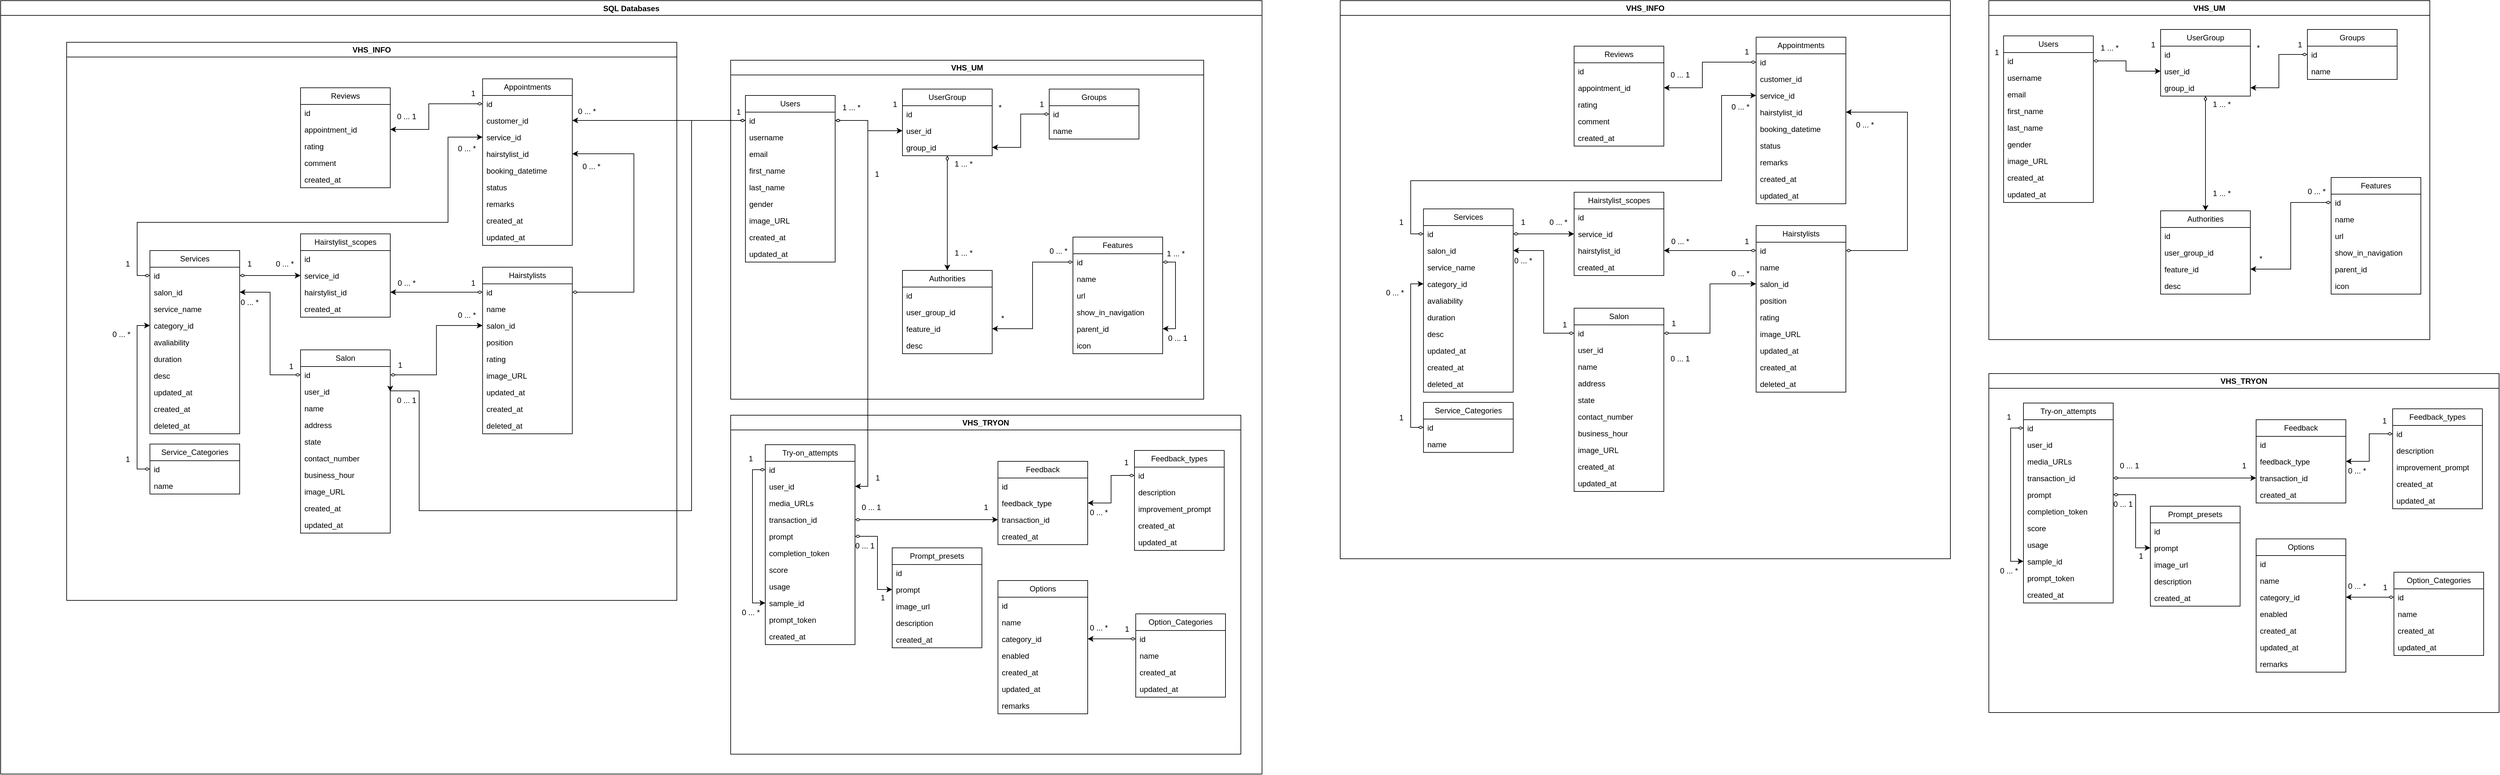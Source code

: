 <mxfile version="20.2.3" type="device"><diagram name="Page-1" id="EU95FbLC4-0vJ19-Mq4g"><mxGraphModel dx="4770" dy="1905" grid="0" gridSize="10" guides="1" tooltips="1" connect="1" arrows="1" fold="1" page="0" pageScale="1" pageWidth="850" pageHeight="1100" background="none" math="0" shadow="0"><root><mxCell id="0"/><mxCell id="1" parent="0"/><mxCell id="-qn0VNu3mBSavHZw8yQI-42" value="SQL Databases" style="swimlane;" parent="1" vertex="1"><mxGeometry x="-2268" y="-166" width="1968" height="1207" as="geometry"/></mxCell><mxCell id="NPpUsrkIHnFNNXtcyEgX-66" value="VHS_UM" style="swimlane;whiteSpace=wrap;html=1;startSize=23;" parent="-qn0VNu3mBSavHZw8yQI-42" vertex="1"><mxGeometry x="1139" y="93" width="738" height="529" as="geometry"><mxRectangle x="262" y="-19" width="137" height="26" as="alternateBounds"/></mxGeometry></mxCell><mxCell id="NPpUsrkIHnFNNXtcyEgX-4" value="Users" style="swimlane;fontStyle=0;childLayout=stackLayout;horizontal=1;startSize=26;fillColor=none;horizontalStack=0;resizeParent=1;resizeParentMax=0;resizeLast=0;collapsible=1;marginBottom=0;whiteSpace=wrap;html=1;" parent="NPpUsrkIHnFNNXtcyEgX-66" vertex="1"><mxGeometry x="23" y="55" width="140" height="260" as="geometry"><mxRectangle x="330" y="230" width="100" height="30" as="alternateBounds"/></mxGeometry></mxCell><mxCell id="NPpUsrkIHnFNNXtcyEgX-24" value="id" style="text;strokeColor=none;fillColor=none;align=left;verticalAlign=top;spacingLeft=4;spacingRight=4;overflow=hidden;rotatable=0;points=[[0,0.5],[1,0.5]];portConstraint=eastwest;whiteSpace=wrap;html=1;" parent="NPpUsrkIHnFNNXtcyEgX-4" vertex="1"><mxGeometry y="26" width="140" height="26" as="geometry"/></mxCell><mxCell id="NPpUsrkIHnFNNXtcyEgX-25" value="username" style="text;strokeColor=none;fillColor=none;align=left;verticalAlign=top;spacingLeft=4;spacingRight=4;overflow=hidden;rotatable=0;points=[[0,0.5],[1,0.5]];portConstraint=eastwest;whiteSpace=wrap;html=1;" parent="NPpUsrkIHnFNNXtcyEgX-4" vertex="1"><mxGeometry y="52" width="140" height="26" as="geometry"/></mxCell><mxCell id="NPpUsrkIHnFNNXtcyEgX-26" value="email" style="text;strokeColor=none;fillColor=none;align=left;verticalAlign=top;spacingLeft=4;spacingRight=4;overflow=hidden;rotatable=0;points=[[0,0.5],[1,0.5]];portConstraint=eastwest;whiteSpace=wrap;html=1;" parent="NPpUsrkIHnFNNXtcyEgX-4" vertex="1"><mxGeometry y="78" width="140" height="26" as="geometry"/></mxCell><mxCell id="NPpUsrkIHnFNNXtcyEgX-27" value="first_name" style="text;strokeColor=none;fillColor=none;align=left;verticalAlign=top;spacingLeft=4;spacingRight=4;overflow=hidden;rotatable=0;points=[[0,0.5],[1,0.5]];portConstraint=eastwest;whiteSpace=wrap;html=1;" parent="NPpUsrkIHnFNNXtcyEgX-4" vertex="1"><mxGeometry y="104" width="140" height="26" as="geometry"/></mxCell><mxCell id="NPpUsrkIHnFNNXtcyEgX-6" value="last_name" style="text;strokeColor=none;fillColor=none;align=left;verticalAlign=top;spacingLeft=4;spacingRight=4;overflow=hidden;rotatable=0;points=[[0,0.5],[1,0.5]];portConstraint=eastwest;whiteSpace=wrap;html=1;" parent="NPpUsrkIHnFNNXtcyEgX-4" vertex="1"><mxGeometry y="130" width="140" height="26" as="geometry"/></mxCell><mxCell id="NPpUsrkIHnFNNXtcyEgX-29" value="gender" style="text;strokeColor=none;fillColor=none;align=left;verticalAlign=top;spacingLeft=4;spacingRight=4;overflow=hidden;rotatable=0;points=[[0,0.5],[1,0.5]];portConstraint=eastwest;whiteSpace=wrap;html=1;" parent="NPpUsrkIHnFNNXtcyEgX-4" vertex="1"><mxGeometry y="156" width="140" height="26" as="geometry"/></mxCell><mxCell id="lzZ6D2tlGXIr9GWn8i_I-21" value="image_URL" style="text;strokeColor=none;fillColor=none;align=left;verticalAlign=top;spacingLeft=4;spacingRight=4;overflow=hidden;rotatable=0;points=[[0,0.5],[1,0.5]];portConstraint=eastwest;whiteSpace=wrap;html=1;" parent="NPpUsrkIHnFNNXtcyEgX-4" vertex="1"><mxGeometry y="182" width="140" height="26" as="geometry"/></mxCell><mxCell id="NPpUsrkIHnFNNXtcyEgX-30" value="created_at" style="text;strokeColor=none;fillColor=none;align=left;verticalAlign=top;spacingLeft=4;spacingRight=4;overflow=hidden;rotatable=0;points=[[0,0.5],[1,0.5]];portConstraint=eastwest;whiteSpace=wrap;html=1;" parent="NPpUsrkIHnFNNXtcyEgX-4" vertex="1"><mxGeometry y="208" width="140" height="26" as="geometry"/></mxCell><mxCell id="NPpUsrkIHnFNNXtcyEgX-28" value="updated_at" style="text;strokeColor=none;fillColor=none;align=left;verticalAlign=top;spacingLeft=4;spacingRight=4;overflow=hidden;rotatable=0;points=[[0,0.5],[1,0.5]];portConstraint=eastwest;whiteSpace=wrap;html=1;" parent="NPpUsrkIHnFNNXtcyEgX-4" vertex="1"><mxGeometry y="234" width="140" height="26" as="geometry"/></mxCell><mxCell id="NPpUsrkIHnFNNXtcyEgX-12" value="Groups" style="swimlane;fontStyle=0;childLayout=stackLayout;horizontal=1;startSize=26;fillColor=none;horizontalStack=0;resizeParent=1;resizeParentMax=0;resizeLast=0;collapsible=1;marginBottom=0;whiteSpace=wrap;html=1;" parent="NPpUsrkIHnFNNXtcyEgX-66" vertex="1"><mxGeometry x="497" y="45" width="140" height="78" as="geometry"/></mxCell><mxCell id="NPpUsrkIHnFNNXtcyEgX-13" value="id" style="text;strokeColor=none;fillColor=none;align=left;verticalAlign=top;spacingLeft=4;spacingRight=4;overflow=hidden;rotatable=0;points=[[0,0.5],[1,0.5]];portConstraint=eastwest;whiteSpace=wrap;html=1;" parent="NPpUsrkIHnFNNXtcyEgX-12" vertex="1"><mxGeometry y="26" width="140" height="26" as="geometry"/></mxCell><mxCell id="NPpUsrkIHnFNNXtcyEgX-14" value="name" style="text;strokeColor=none;fillColor=none;align=left;verticalAlign=top;spacingLeft=4;spacingRight=4;overflow=hidden;rotatable=0;points=[[0,0.5],[1,0.5]];portConstraint=eastwest;whiteSpace=wrap;html=1;" parent="NPpUsrkIHnFNNXtcyEgX-12" vertex="1"><mxGeometry y="52" width="140" height="26" as="geometry"/></mxCell><mxCell id="NPpUsrkIHnFNNXtcyEgX-16" value="Features" style="swimlane;fontStyle=0;childLayout=stackLayout;horizontal=1;startSize=26;fillColor=none;horizontalStack=0;resizeParent=1;resizeParentMax=0;resizeLast=0;collapsible=1;marginBottom=0;whiteSpace=wrap;html=1;" parent="NPpUsrkIHnFNNXtcyEgX-66" vertex="1"><mxGeometry x="534" y="276" width="140" height="182" as="geometry"/></mxCell><mxCell id="zXHc1-IgYa-M8NE74ufl-2" style="edgeStyle=orthogonalEdgeStyle;rounded=0;orthogonalLoop=1;jettySize=auto;html=1;exitX=1;exitY=0.5;exitDx=0;exitDy=0;startArrow=diamondThin;startFill=0;" edge="1" parent="NPpUsrkIHnFNNXtcyEgX-16" source="NPpUsrkIHnFNNXtcyEgX-17" target="NPpUsrkIHnFNNXtcyEgX-32"><mxGeometry relative="1" as="geometry"/></mxCell><mxCell id="NPpUsrkIHnFNNXtcyEgX-17" value="id" style="text;strokeColor=none;fillColor=none;align=left;verticalAlign=top;spacingLeft=4;spacingRight=4;overflow=hidden;rotatable=0;points=[[0,0.5],[1,0.5]];portConstraint=eastwest;whiteSpace=wrap;html=1;" parent="NPpUsrkIHnFNNXtcyEgX-16" vertex="1"><mxGeometry y="26" width="140" height="26" as="geometry"/></mxCell><mxCell id="NPpUsrkIHnFNNXtcyEgX-18" value="name" style="text;strokeColor=none;fillColor=none;align=left;verticalAlign=top;spacingLeft=4;spacingRight=4;overflow=hidden;rotatable=0;points=[[0,0.5],[1,0.5]];portConstraint=eastwest;whiteSpace=wrap;html=1;" parent="NPpUsrkIHnFNNXtcyEgX-16" vertex="1"><mxGeometry y="52" width="140" height="26" as="geometry"/></mxCell><mxCell id="NPpUsrkIHnFNNXtcyEgX-19" value="url" style="text;strokeColor=none;fillColor=none;align=left;verticalAlign=top;spacingLeft=4;spacingRight=4;overflow=hidden;rotatable=0;points=[[0,0.5],[1,0.5]];portConstraint=eastwest;whiteSpace=wrap;html=1;" parent="NPpUsrkIHnFNNXtcyEgX-16" vertex="1"><mxGeometry y="78" width="140" height="26" as="geometry"/></mxCell><mxCell id="NPpUsrkIHnFNNXtcyEgX-31" value="show_in_navigation" style="text;strokeColor=none;fillColor=none;align=left;verticalAlign=top;spacingLeft=4;spacingRight=4;overflow=hidden;rotatable=0;points=[[0,0.5],[1,0.5]];portConstraint=eastwest;whiteSpace=wrap;html=1;" parent="NPpUsrkIHnFNNXtcyEgX-16" vertex="1"><mxGeometry y="104" width="140" height="26" as="geometry"/></mxCell><mxCell id="NPpUsrkIHnFNNXtcyEgX-32" value="parent_id" style="text;strokeColor=none;fillColor=none;align=left;verticalAlign=top;spacingLeft=4;spacingRight=4;overflow=hidden;rotatable=0;points=[[0,0.5],[1,0.5]];portConstraint=eastwest;whiteSpace=wrap;html=1;" parent="NPpUsrkIHnFNNXtcyEgX-16" vertex="1"><mxGeometry y="130" width="140" height="26" as="geometry"/></mxCell><mxCell id="8VcIUiMu4z9RrtinuRHd-56" value="icon" style="text;strokeColor=none;fillColor=none;align=left;verticalAlign=top;spacingLeft=4;spacingRight=4;overflow=hidden;rotatable=0;points=[[0,0.5],[1,0.5]];portConstraint=eastwest;whiteSpace=wrap;html=1;" parent="NPpUsrkIHnFNNXtcyEgX-16" vertex="1"><mxGeometry y="156" width="140" height="26" as="geometry"/></mxCell><mxCell id="NPpUsrkIHnFNNXtcyEgX-20" value="Authorities" style="swimlane;fontStyle=0;childLayout=stackLayout;horizontal=1;startSize=26;fillColor=none;horizontalStack=0;resizeParent=1;resizeParentMax=0;resizeLast=0;collapsible=1;marginBottom=0;whiteSpace=wrap;html=1;" parent="NPpUsrkIHnFNNXtcyEgX-66" vertex="1"><mxGeometry x="268" y="328" width="140" height="130" as="geometry"/></mxCell><mxCell id="NPpUsrkIHnFNNXtcyEgX-21" value="id" style="text;strokeColor=none;fillColor=none;align=left;verticalAlign=top;spacingLeft=4;spacingRight=4;overflow=hidden;rotatable=0;points=[[0,0.5],[1,0.5]];portConstraint=eastwest;whiteSpace=wrap;html=1;" parent="NPpUsrkIHnFNNXtcyEgX-20" vertex="1"><mxGeometry y="26" width="140" height="26" as="geometry"/></mxCell><mxCell id="NPpUsrkIHnFNNXtcyEgX-61" value="user_group_id" style="text;strokeColor=none;fillColor=none;align=left;verticalAlign=top;spacingLeft=4;spacingRight=4;overflow=hidden;rotatable=0;points=[[0,0.5],[1,0.5]];portConstraint=eastwest;whiteSpace=wrap;html=1;" parent="NPpUsrkIHnFNNXtcyEgX-20" vertex="1"><mxGeometry y="52" width="140" height="26" as="geometry"/></mxCell><mxCell id="NPpUsrkIHnFNNXtcyEgX-22" value="feature_id" style="text;strokeColor=none;fillColor=none;align=left;verticalAlign=top;spacingLeft=4;spacingRight=4;overflow=hidden;rotatable=0;points=[[0,0.5],[1,0.5]];portConstraint=eastwest;whiteSpace=wrap;html=1;" parent="NPpUsrkIHnFNNXtcyEgX-20" vertex="1"><mxGeometry y="78" width="140" height="26" as="geometry"/></mxCell><mxCell id="NPpUsrkIHnFNNXtcyEgX-23" value="desc" style="text;strokeColor=none;fillColor=none;align=left;verticalAlign=top;spacingLeft=4;spacingRight=4;overflow=hidden;rotatable=0;points=[[0,0.5],[1,0.5]];portConstraint=eastwest;whiteSpace=wrap;html=1;" parent="NPpUsrkIHnFNNXtcyEgX-20" vertex="1"><mxGeometry y="104" width="140" height="26" as="geometry"/></mxCell><mxCell id="NPpUsrkIHnFNNXtcyEgX-56" style="edgeStyle=orthogonalEdgeStyle;rounded=0;orthogonalLoop=1;jettySize=auto;html=1;startArrow=diamondThin;startFill=0;" parent="NPpUsrkIHnFNNXtcyEgX-66" source="NPpUsrkIHnFNNXtcyEgX-45" target="NPpUsrkIHnFNNXtcyEgX-20" edge="1"><mxGeometry relative="1" as="geometry"/></mxCell><mxCell id="NPpUsrkIHnFNNXtcyEgX-45" value="UserGroup" style="swimlane;fontStyle=0;childLayout=stackLayout;horizontal=1;startSize=26;fillColor=none;horizontalStack=0;resizeParent=1;resizeParentMax=0;resizeLast=0;collapsible=1;marginBottom=0;whiteSpace=wrap;html=1;" parent="NPpUsrkIHnFNNXtcyEgX-66" vertex="1"><mxGeometry x="268" y="45" width="140" height="104" as="geometry"/></mxCell><mxCell id="NPpUsrkIHnFNNXtcyEgX-46" value="id" style="text;strokeColor=none;fillColor=none;align=left;verticalAlign=top;spacingLeft=4;spacingRight=4;overflow=hidden;rotatable=0;points=[[0,0.5],[1,0.5]];portConstraint=eastwest;whiteSpace=wrap;html=1;" parent="NPpUsrkIHnFNNXtcyEgX-45" vertex="1"><mxGeometry y="26" width="140" height="26" as="geometry"/></mxCell><mxCell id="NPpUsrkIHnFNNXtcyEgX-47" value="user_id" style="text;strokeColor=none;fillColor=none;align=left;verticalAlign=top;spacingLeft=4;spacingRight=4;overflow=hidden;rotatable=0;points=[[0,0.5],[1,0.5]];portConstraint=eastwest;whiteSpace=wrap;html=1;" parent="NPpUsrkIHnFNNXtcyEgX-45" vertex="1"><mxGeometry y="52" width="140" height="26" as="geometry"/></mxCell><mxCell id="NPpUsrkIHnFNNXtcyEgX-51" value="group_id" style="text;strokeColor=none;fillColor=none;align=left;verticalAlign=top;spacingLeft=4;spacingRight=4;overflow=hidden;rotatable=0;points=[[0,0.5],[1,0.5]];portConstraint=eastwest;whiteSpace=wrap;html=1;" parent="NPpUsrkIHnFNNXtcyEgX-45" vertex="1"><mxGeometry y="78" width="140" height="26" as="geometry"/></mxCell><mxCell id="NPpUsrkIHnFNNXtcyEgX-48" style="edgeStyle=orthogonalEdgeStyle;rounded=0;orthogonalLoop=1;jettySize=auto;html=1;exitX=1;exitY=0.5;exitDx=0;exitDy=0;startArrow=diamondThin;startFill=0;entryX=0;entryY=0.5;entryDx=0;entryDy=0;" parent="NPpUsrkIHnFNNXtcyEgX-66" source="NPpUsrkIHnFNNXtcyEgX-24" target="NPpUsrkIHnFNNXtcyEgX-47" edge="1"><mxGeometry relative="1" as="geometry"><Array as="points"><mxPoint x="214" y="94"/><mxPoint x="214" y="110"/></Array></mxGeometry></mxCell><mxCell id="NPpUsrkIHnFNNXtcyEgX-50" style="edgeStyle=orthogonalEdgeStyle;rounded=0;orthogonalLoop=1;jettySize=auto;html=1;exitX=0;exitY=0.5;exitDx=0;exitDy=0;entryX=1;entryY=0.5;entryDx=0;entryDy=0;startArrow=diamondThin;startFill=0;" parent="NPpUsrkIHnFNNXtcyEgX-66" source="NPpUsrkIHnFNNXtcyEgX-13" target="NPpUsrkIHnFNNXtcyEgX-51" edge="1"><mxGeometry relative="1" as="geometry"/></mxCell><mxCell id="NPpUsrkIHnFNNXtcyEgX-54" value="1" style="text;html=1;align=center;verticalAlign=middle;resizable=0;points=[];autosize=1;strokeColor=none;fillColor=none;" parent="NPpUsrkIHnFNNXtcyEgX-66" vertex="1"><mxGeometry x="243" y="56" width="25" height="26" as="geometry"/></mxCell><mxCell id="NPpUsrkIHnFNNXtcyEgX-57" value="1 ... *" style="text;html=1;align=center;verticalAlign=middle;resizable=0;points=[];autosize=1;strokeColor=none;fillColor=none;" parent="NPpUsrkIHnFNNXtcyEgX-66" vertex="1"><mxGeometry x="340" y="288" width="46" height="26" as="geometry"/></mxCell><mxCell id="NPpUsrkIHnFNNXtcyEgX-58" value="1 ... *" style="text;html=1;align=center;verticalAlign=middle;resizable=0;points=[];autosize=1;strokeColor=none;fillColor=none;" parent="NPpUsrkIHnFNNXtcyEgX-66" vertex="1"><mxGeometry x="340" y="149" width="46" height="26" as="geometry"/></mxCell><mxCell id="NPpUsrkIHnFNNXtcyEgX-59" value="1 ... *" style="text;html=1;align=center;verticalAlign=middle;resizable=0;points=[];autosize=1;strokeColor=none;fillColor=none;" parent="NPpUsrkIHnFNNXtcyEgX-66" vertex="1"><mxGeometry x="163" y="59" width="50" height="30" as="geometry"/></mxCell><mxCell id="NPpUsrkIHnFNNXtcyEgX-60" value="1" style="text;html=1;align=center;verticalAlign=middle;resizable=0;points=[];autosize=1;strokeColor=none;fillColor=none;" parent="NPpUsrkIHnFNNXtcyEgX-66" vertex="1"><mxGeometry x="472" y="56" width="25" height="26" as="geometry"/></mxCell><mxCell id="NPpUsrkIHnFNNXtcyEgX-64" value="*" style="text;html=1;align=center;verticalAlign=middle;resizable=0;points=[];autosize=1;strokeColor=none;fillColor=none;" parent="NPpUsrkIHnFNNXtcyEgX-66" vertex="1"><mxGeometry x="412" y="390" width="23" height="26" as="geometry"/></mxCell><mxCell id="NPpUsrkIHnFNNXtcyEgX-65" value="0 ... *" style="text;html=1;align=center;verticalAlign=middle;resizable=0;points=[];autosize=1;strokeColor=none;fillColor=none;" parent="NPpUsrkIHnFNNXtcyEgX-66" vertex="1"><mxGeometry x="488" y="285" width="46" height="26" as="geometry"/></mxCell><mxCell id="e5NKQKGTSLIGtZle6qO9-22" value="*" style="text;html=1;align=center;verticalAlign=middle;resizable=0;points=[];autosize=1;strokeColor=none;fillColor=none;" parent="NPpUsrkIHnFNNXtcyEgX-66" vertex="1"><mxGeometry x="408" y="61" width="23" height="26" as="geometry"/></mxCell><mxCell id="8VcIUiMu4z9RrtinuRHd-63" style="edgeStyle=orthogonalEdgeStyle;rounded=0;orthogonalLoop=1;jettySize=auto;html=1;exitX=0;exitY=0.5;exitDx=0;exitDy=0;entryX=1;entryY=0.5;entryDx=0;entryDy=0;startArrow=diamondThin;startFill=0;" parent="NPpUsrkIHnFNNXtcyEgX-66" source="NPpUsrkIHnFNNXtcyEgX-17" target="NPpUsrkIHnFNNXtcyEgX-22" edge="1"><mxGeometry relative="1" as="geometry"/></mxCell><mxCell id="8VcIUiMu4z9RrtinuRHd-116" value="1" style="text;html=1;align=center;verticalAlign=middle;resizable=0;points=[];autosize=1;strokeColor=none;fillColor=none;" parent="NPpUsrkIHnFNNXtcyEgX-66" vertex="1"><mxGeometry x="-1" y="68" width="25" height="26" as="geometry"/></mxCell><mxCell id="8VcIUiMu4z9RrtinuRHd-154" value="1" style="text;html=1;align=center;verticalAlign=middle;resizable=0;points=[];autosize=1;strokeColor=none;fillColor=none;" parent="NPpUsrkIHnFNNXtcyEgX-66" vertex="1"><mxGeometry x="213" y="163" width="30" height="30" as="geometry"/></mxCell><mxCell id="zXHc1-IgYa-M8NE74ufl-3" value="0 ... 1" style="text;html=1;align=center;verticalAlign=middle;resizable=0;points=[];autosize=1;strokeColor=none;fillColor=none;" vertex="1" parent="NPpUsrkIHnFNNXtcyEgX-66"><mxGeometry x="673" y="421" width="48" height="26" as="geometry"/></mxCell><mxCell id="zXHc1-IgYa-M8NE74ufl-5" value="1 ... *" style="text;html=1;align=center;verticalAlign=middle;resizable=0;points=[];autosize=1;strokeColor=none;fillColor=none;" vertex="1" parent="NPpUsrkIHnFNNXtcyEgX-66"><mxGeometry x="671" y="289" width="46" height="26" as="geometry"/></mxCell><mxCell id="-qn0VNu3mBSavHZw8yQI-41" value="VHS_INFO" style="swimlane;whiteSpace=wrap;html=1;" parent="-qn0VNu3mBSavHZw8yQI-42" vertex="1"><mxGeometry x="103" y="65" width="952" height="871" as="geometry"/></mxCell><mxCell id="8VcIUiMu4z9RrtinuRHd-111" style="edgeStyle=orthogonalEdgeStyle;rounded=0;orthogonalLoop=1;jettySize=auto;html=1;exitX=1;exitY=0.5;exitDx=0;exitDy=0;entryX=1;entryY=0.5;entryDx=0;entryDy=0;startArrow=classic;startFill=1;endArrow=diamondThin;endFill=0;" parent="-qn0VNu3mBSavHZw8yQI-41" source="pWx1Q6VBMcV0_4F0QNCN-2" target="jHifMLoJYuQOKz62agZg-2" edge="1"><mxGeometry relative="1" as="geometry"><Array as="points"><mxPoint x="885" y="174"/><mxPoint x="885" y="390"/></Array></mxGeometry></mxCell><mxCell id="e5NKQKGTSLIGtZle6qO9-1" value="Appointments" style="swimlane;fontStyle=0;childLayout=stackLayout;horizontal=1;startSize=26;fillColor=none;horizontalStack=0;resizeParent=1;resizeParentMax=0;resizeLast=0;collapsible=1;marginBottom=0;whiteSpace=wrap;html=1;" parent="-qn0VNu3mBSavHZw8yQI-41" vertex="1"><mxGeometry x="648.91" y="57" width="140" height="260" as="geometry"/></mxCell><mxCell id="e5NKQKGTSLIGtZle6qO9-2" value="id" style="text;strokeColor=none;fillColor=none;align=left;verticalAlign=top;spacingLeft=4;spacingRight=4;overflow=hidden;rotatable=0;points=[[0,0.5],[1,0.5]];portConstraint=eastwest;whiteSpace=wrap;html=1;" parent="e5NKQKGTSLIGtZle6qO9-1" vertex="1"><mxGeometry y="26" width="140" height="26" as="geometry"/></mxCell><mxCell id="e5NKQKGTSLIGtZle6qO9-5" value="customer_id" style="text;strokeColor=none;fillColor=none;align=left;verticalAlign=top;spacingLeft=4;spacingRight=4;overflow=hidden;rotatable=0;points=[[0,0.5],[1,0.5]];portConstraint=eastwest;whiteSpace=wrap;html=1;" parent="e5NKQKGTSLIGtZle6qO9-1" vertex="1"><mxGeometry y="52" width="140" height="26" as="geometry"/></mxCell><mxCell id="e5NKQKGTSLIGtZle6qO9-8" value="service_id" style="text;strokeColor=none;fillColor=none;align=left;verticalAlign=top;spacingLeft=4;spacingRight=4;overflow=hidden;rotatable=0;points=[[0,0.5],[1,0.5]];portConstraint=eastwest;whiteSpace=wrap;html=1;" parent="e5NKQKGTSLIGtZle6qO9-1" vertex="1"><mxGeometry y="78" width="140" height="26" as="geometry"/></mxCell><mxCell id="pWx1Q6VBMcV0_4F0QNCN-2" value="hairstylist_id" style="text;strokeColor=none;fillColor=none;align=left;verticalAlign=top;spacingLeft=4;spacingRight=4;overflow=hidden;rotatable=0;points=[[0,0.5],[1,0.5]];portConstraint=eastwest;whiteSpace=wrap;html=1;" parent="e5NKQKGTSLIGtZle6qO9-1" vertex="1"><mxGeometry y="104" width="140" height="26" as="geometry"/></mxCell><mxCell id="e5NKQKGTSLIGtZle6qO9-6" value="booking_datetime" style="text;strokeColor=none;fillColor=none;align=left;verticalAlign=top;spacingLeft=4;spacingRight=4;overflow=hidden;rotatable=0;points=[[0,0.5],[1,0.5]];portConstraint=eastwest;whiteSpace=wrap;html=1;" parent="e5NKQKGTSLIGtZle6qO9-1" vertex="1"><mxGeometry y="130" width="140" height="26" as="geometry"/></mxCell><mxCell id="e5NKQKGTSLIGtZle6qO9-7" value="status" style="text;strokeColor=none;fillColor=none;align=left;verticalAlign=top;spacingLeft=4;spacingRight=4;overflow=hidden;rotatable=0;points=[[0,0.5],[1,0.5]];portConstraint=eastwest;whiteSpace=wrap;html=1;" parent="e5NKQKGTSLIGtZle6qO9-1" vertex="1"><mxGeometry y="156" width="140" height="26" as="geometry"/></mxCell><mxCell id="e5NKQKGTSLIGtZle6qO9-9" value="remarks" style="text;strokeColor=none;fillColor=none;align=left;verticalAlign=top;spacingLeft=4;spacingRight=4;overflow=hidden;rotatable=0;points=[[0,0.5],[1,0.5]];portConstraint=eastwest;whiteSpace=wrap;html=1;" parent="e5NKQKGTSLIGtZle6qO9-1" vertex="1"><mxGeometry y="182" width="140" height="26" as="geometry"/></mxCell><mxCell id="e5NKQKGTSLIGtZle6qO9-15" value="created_at" style="text;strokeColor=none;fillColor=none;align=left;verticalAlign=top;spacingLeft=4;spacingRight=4;overflow=hidden;rotatable=0;points=[[0,0.5],[1,0.5]];portConstraint=eastwest;whiteSpace=wrap;html=1;" parent="e5NKQKGTSLIGtZle6qO9-1" vertex="1"><mxGeometry y="208" width="140" height="26" as="geometry"/></mxCell><mxCell id="e5NKQKGTSLIGtZle6qO9-16" value="updated_at" style="text;strokeColor=none;fillColor=none;align=left;verticalAlign=top;spacingLeft=4;spacingRight=4;overflow=hidden;rotatable=0;points=[[0,0.5],[1,0.5]];portConstraint=eastwest;whiteSpace=wrap;html=1;" parent="e5NKQKGTSLIGtZle6qO9-1" vertex="1"><mxGeometry y="234" width="140" height="26" as="geometry"/></mxCell><mxCell id="e5NKQKGTSLIGtZle6qO9-10" value="Services" style="swimlane;fontStyle=0;childLayout=stackLayout;horizontal=1;startSize=26;fillColor=none;horizontalStack=0;resizeParent=1;resizeParentMax=0;resizeLast=0;collapsible=1;marginBottom=0;whiteSpace=wrap;html=1;" parent="-qn0VNu3mBSavHZw8yQI-41" vertex="1"><mxGeometry x="129.91" y="325" width="140" height="286" as="geometry"/></mxCell><mxCell id="e5NKQKGTSLIGtZle6qO9-11" value="id" style="text;strokeColor=none;fillColor=none;align=left;verticalAlign=top;spacingLeft=4;spacingRight=4;overflow=hidden;rotatable=0;points=[[0,0.5],[1,0.5]];portConstraint=eastwest;whiteSpace=wrap;html=1;" parent="e5NKQKGTSLIGtZle6qO9-10" vertex="1"><mxGeometry y="26" width="140" height="26" as="geometry"/></mxCell><mxCell id="e5NKQKGTSLIGtZle6qO9-12" value="salon_id" style="text;strokeColor=none;fillColor=none;align=left;verticalAlign=top;spacingLeft=4;spacingRight=4;overflow=hidden;rotatable=0;points=[[0,0.5],[1,0.5]];portConstraint=eastwest;whiteSpace=wrap;html=1;" parent="e5NKQKGTSLIGtZle6qO9-10" vertex="1"><mxGeometry y="52" width="140" height="26" as="geometry"/></mxCell><mxCell id="e5NKQKGTSLIGtZle6qO9-13" value="service_name" style="text;strokeColor=none;fillColor=none;align=left;verticalAlign=top;spacingLeft=4;spacingRight=4;overflow=hidden;rotatable=0;points=[[0,0.5],[1,0.5]];portConstraint=eastwest;whiteSpace=wrap;html=1;" parent="e5NKQKGTSLIGtZle6qO9-10" vertex="1"><mxGeometry y="78" width="140" height="26" as="geometry"/></mxCell><mxCell id="jHifMLoJYuQOKz62agZg-17" value="category_id" style="text;strokeColor=none;fillColor=none;align=left;verticalAlign=top;spacingLeft=4;spacingRight=4;overflow=hidden;rotatable=0;points=[[0,0.5],[1,0.5]];portConstraint=eastwest;whiteSpace=wrap;html=1;" parent="e5NKQKGTSLIGtZle6qO9-10" vertex="1"><mxGeometry y="104" width="140" height="26" as="geometry"/></mxCell><mxCell id="e5NKQKGTSLIGtZle6qO9-19" value="avaliability" style="text;strokeColor=none;fillColor=none;align=left;verticalAlign=top;spacingLeft=4;spacingRight=4;overflow=hidden;rotatable=0;points=[[0,0.5],[1,0.5]];portConstraint=eastwest;whiteSpace=wrap;html=1;" parent="e5NKQKGTSLIGtZle6qO9-10" vertex="1"><mxGeometry y="130" width="140" height="26" as="geometry"/></mxCell><mxCell id="e5NKQKGTSLIGtZle6qO9-17" value="duration" style="text;strokeColor=none;fillColor=none;align=left;verticalAlign=top;spacingLeft=4;spacingRight=4;overflow=hidden;rotatable=0;points=[[0,0.5],[1,0.5]];portConstraint=eastwest;whiteSpace=wrap;html=1;" parent="e5NKQKGTSLIGtZle6qO9-10" vertex="1"><mxGeometry y="156" width="140" height="26" as="geometry"/></mxCell><mxCell id="e5NKQKGTSLIGtZle6qO9-14" value="desc" style="text;strokeColor=none;fillColor=none;align=left;verticalAlign=top;spacingLeft=4;spacingRight=4;overflow=hidden;rotatable=0;points=[[0,0.5],[1,0.5]];portConstraint=eastwest;whiteSpace=wrap;html=1;" parent="e5NKQKGTSLIGtZle6qO9-10" vertex="1"><mxGeometry y="182" width="140" height="26" as="geometry"/></mxCell><mxCell id="jHifMLoJYuQOKz62agZg-15" value="updated_at" style="text;strokeColor=none;fillColor=none;align=left;verticalAlign=top;spacingLeft=4;spacingRight=4;overflow=hidden;rotatable=0;points=[[0,0.5],[1,0.5]];portConstraint=eastwest;whiteSpace=wrap;html=1;" parent="e5NKQKGTSLIGtZle6qO9-10" vertex="1"><mxGeometry y="208" width="140" height="26" as="geometry"/></mxCell><mxCell id="jHifMLoJYuQOKz62agZg-14" value="created_at" style="text;strokeColor=none;fillColor=none;align=left;verticalAlign=top;spacingLeft=4;spacingRight=4;overflow=hidden;rotatable=0;points=[[0,0.5],[1,0.5]];portConstraint=eastwest;whiteSpace=wrap;html=1;" parent="e5NKQKGTSLIGtZle6qO9-10" vertex="1"><mxGeometry y="234" width="140" height="26" as="geometry"/></mxCell><mxCell id="dR1Fy9hpv2itKr22Cjg3-2" value="deleted_at" style="text;strokeColor=none;fillColor=none;align=left;verticalAlign=top;spacingLeft=4;spacingRight=4;overflow=hidden;rotatable=0;points=[[0,0.5],[1,0.5]];portConstraint=eastwest;whiteSpace=wrap;html=1;" parent="e5NKQKGTSLIGtZle6qO9-10" vertex="1"><mxGeometry y="260" width="140" height="26" as="geometry"/></mxCell><mxCell id="e5NKQKGTSLIGtZle6qO9-23" value="Reviews" style="swimlane;fontStyle=0;childLayout=stackLayout;horizontal=1;startSize=26;fillColor=none;horizontalStack=0;resizeParent=1;resizeParentMax=0;resizeLast=0;collapsible=1;marginBottom=0;whiteSpace=wrap;html=1;" parent="-qn0VNu3mBSavHZw8yQI-41" vertex="1"><mxGeometry x="364.91" y="71" width="140" height="156" as="geometry"/></mxCell><mxCell id="e5NKQKGTSLIGtZle6qO9-24" value="id" style="text;strokeColor=none;fillColor=none;align=left;verticalAlign=top;spacingLeft=4;spacingRight=4;overflow=hidden;rotatable=0;points=[[0,0.5],[1,0.5]];portConstraint=eastwest;whiteSpace=wrap;html=1;" parent="e5NKQKGTSLIGtZle6qO9-23" vertex="1"><mxGeometry y="26" width="140" height="26" as="geometry"/></mxCell><mxCell id="8VcIUiMu4z9RrtinuRHd-76" value="appointment_id" style="text;strokeColor=none;fillColor=none;align=left;verticalAlign=top;spacingLeft=4;spacingRight=4;overflow=hidden;rotatable=0;points=[[0,0.5],[1,0.5]];portConstraint=eastwest;whiteSpace=wrap;html=1;" parent="e5NKQKGTSLIGtZle6qO9-23" vertex="1"><mxGeometry y="52" width="140" height="26" as="geometry"/></mxCell><mxCell id="e5NKQKGTSLIGtZle6qO9-27" value="rating" style="text;strokeColor=none;fillColor=none;align=left;verticalAlign=top;spacingLeft=4;spacingRight=4;overflow=hidden;rotatable=0;points=[[0,0.5],[1,0.5]];portConstraint=eastwest;whiteSpace=wrap;html=1;" parent="e5NKQKGTSLIGtZle6qO9-23" vertex="1"><mxGeometry y="78" width="140" height="26" as="geometry"/></mxCell><mxCell id="e5NKQKGTSLIGtZle6qO9-29" value="comment" style="text;strokeColor=none;fillColor=none;align=left;verticalAlign=top;spacingLeft=4;spacingRight=4;overflow=hidden;rotatable=0;points=[[0,0.5],[1,0.5]];portConstraint=eastwest;whiteSpace=wrap;html=1;" parent="e5NKQKGTSLIGtZle6qO9-23" vertex="1"><mxGeometry y="104" width="140" height="26" as="geometry"/></mxCell><mxCell id="e5NKQKGTSLIGtZle6qO9-30" value="created_at" style="text;strokeColor=none;fillColor=none;align=left;verticalAlign=top;spacingLeft=4;spacingRight=4;overflow=hidden;rotatable=0;points=[[0,0.5],[1,0.5]];portConstraint=eastwest;whiteSpace=wrap;html=1;" parent="e5NKQKGTSLIGtZle6qO9-23" vertex="1"><mxGeometry y="130" width="140" height="26" as="geometry"/></mxCell><mxCell id="lzZ6D2tlGXIr9GWn8i_I-23" value="Salon" style="swimlane;fontStyle=0;childLayout=stackLayout;horizontal=1;startSize=26;fillColor=none;horizontalStack=0;resizeParent=1;resizeParentMax=0;resizeLast=0;collapsible=1;marginBottom=0;whiteSpace=wrap;html=1;" parent="-qn0VNu3mBSavHZw8yQI-41" vertex="1"><mxGeometry x="364.91" y="480" width="140" height="286" as="geometry"/></mxCell><mxCell id="lzZ6D2tlGXIr9GWn8i_I-24" value="id" style="text;strokeColor=none;fillColor=none;align=left;verticalAlign=top;spacingLeft=4;spacingRight=4;overflow=hidden;rotatable=0;points=[[0,0.5],[1,0.5]];portConstraint=eastwest;whiteSpace=wrap;html=1;" parent="lzZ6D2tlGXIr9GWn8i_I-23" vertex="1"><mxGeometry y="26" width="140" height="26" as="geometry"/></mxCell><mxCell id="dxCzehKGxPksyajQULWF-2" value="user_id" style="text;strokeColor=none;fillColor=none;align=left;verticalAlign=top;spacingLeft=4;spacingRight=4;overflow=hidden;rotatable=0;points=[[0,0.5],[1,0.5]];portConstraint=eastwest;whiteSpace=wrap;html=1;" parent="lzZ6D2tlGXIr9GWn8i_I-23" vertex="1"><mxGeometry y="52" width="140" height="26" as="geometry"/></mxCell><mxCell id="dxCzehKGxPksyajQULWF-3" value="name" style="text;strokeColor=none;fillColor=none;align=left;verticalAlign=top;spacingLeft=4;spacingRight=4;overflow=hidden;rotatable=0;points=[[0,0.5],[1,0.5]];portConstraint=eastwest;whiteSpace=wrap;html=1;" parent="lzZ6D2tlGXIr9GWn8i_I-23" vertex="1"><mxGeometry y="78" width="140" height="26" as="geometry"/></mxCell><mxCell id="dxCzehKGxPksyajQULWF-4" value="address" style="text;strokeColor=none;fillColor=none;align=left;verticalAlign=top;spacingLeft=4;spacingRight=4;overflow=hidden;rotatable=0;points=[[0,0.5],[1,0.5]];portConstraint=eastwest;whiteSpace=wrap;html=1;" parent="lzZ6D2tlGXIr9GWn8i_I-23" vertex="1"><mxGeometry y="104" width="140" height="26" as="geometry"/></mxCell><mxCell id="jHifMLoJYuQOKz62agZg-33" value="state" style="text;strokeColor=none;fillColor=none;align=left;verticalAlign=top;spacingLeft=4;spacingRight=4;overflow=hidden;rotatable=0;points=[[0,0.5],[1,0.5]];portConstraint=eastwest;whiteSpace=wrap;html=1;" parent="lzZ6D2tlGXIr9GWn8i_I-23" vertex="1"><mxGeometry y="130" width="140" height="26" as="geometry"/></mxCell><mxCell id="lzZ6D2tlGXIr9GWn8i_I-25" value="contact_number" style="text;strokeColor=none;fillColor=none;align=left;verticalAlign=top;spacingLeft=4;spacingRight=4;overflow=hidden;rotatable=0;points=[[0,0.5],[1,0.5]];portConstraint=eastwest;whiteSpace=wrap;html=1;" parent="lzZ6D2tlGXIr9GWn8i_I-23" vertex="1"><mxGeometry y="156" width="140" height="26" as="geometry"/></mxCell><mxCell id="jHifMLoJYuQOKz62agZg-34" value="business_hour" style="text;strokeColor=none;fillColor=none;align=left;verticalAlign=top;spacingLeft=4;spacingRight=4;overflow=hidden;rotatable=0;points=[[0,0.5],[1,0.5]];portConstraint=eastwest;whiteSpace=wrap;html=1;" parent="lzZ6D2tlGXIr9GWn8i_I-23" vertex="1"><mxGeometry y="182" width="140" height="26" as="geometry"/></mxCell><mxCell id="8VcIUiMu4z9RrtinuRHd-57" value="image_URL" style="text;strokeColor=none;fillColor=none;align=left;verticalAlign=top;spacingLeft=4;spacingRight=4;overflow=hidden;rotatable=0;points=[[0,0.5],[1,0.5]];portConstraint=eastwest;whiteSpace=wrap;html=1;" parent="lzZ6D2tlGXIr9GWn8i_I-23" vertex="1"><mxGeometry y="208" width="140" height="26" as="geometry"/></mxCell><mxCell id="dxCzehKGxPksyajQULWF-6" value="created_at" style="text;strokeColor=none;fillColor=none;align=left;verticalAlign=top;spacingLeft=4;spacingRight=4;overflow=hidden;rotatable=0;points=[[0,0.5],[1,0.5]];portConstraint=eastwest;whiteSpace=wrap;html=1;" parent="lzZ6D2tlGXIr9GWn8i_I-23" vertex="1"><mxGeometry y="234" width="140" height="26" as="geometry"/></mxCell><mxCell id="dxCzehKGxPksyajQULWF-5" value="updated_at" style="text;strokeColor=none;fillColor=none;align=left;verticalAlign=top;spacingLeft=4;spacingRight=4;overflow=hidden;rotatable=0;points=[[0,0.5],[1,0.5]];portConstraint=eastwest;whiteSpace=wrap;html=1;" parent="lzZ6D2tlGXIr9GWn8i_I-23" vertex="1"><mxGeometry y="260" width="140" height="26" as="geometry"/></mxCell><mxCell id="jHifMLoJYuQOKz62agZg-7" value="Service_Categories" style="swimlane;fontStyle=0;childLayout=stackLayout;horizontal=1;startSize=26;fillColor=none;horizontalStack=0;resizeParent=1;resizeParentMax=0;resizeLast=0;collapsible=1;marginBottom=0;whiteSpace=wrap;html=1;" parent="-qn0VNu3mBSavHZw8yQI-41" vertex="1"><mxGeometry x="129.91" y="627" width="140" height="78" as="geometry"/></mxCell><mxCell id="jHifMLoJYuQOKz62agZg-8" value="id" style="text;strokeColor=none;fillColor=none;align=left;verticalAlign=top;spacingLeft=4;spacingRight=4;overflow=hidden;rotatable=0;points=[[0,0.5],[1,0.5]];portConstraint=eastwest;whiteSpace=wrap;html=1;" parent="jHifMLoJYuQOKz62agZg-7" vertex="1"><mxGeometry y="26" width="140" height="26" as="geometry"/></mxCell><mxCell id="jHifMLoJYuQOKz62agZg-9" value="name" style="text;strokeColor=none;fillColor=none;align=left;verticalAlign=top;spacingLeft=4;spacingRight=4;overflow=hidden;rotatable=0;points=[[0,0.5],[1,0.5]];portConstraint=eastwest;whiteSpace=wrap;html=1;" parent="jHifMLoJYuQOKz62agZg-7" vertex="1"><mxGeometry y="52" width="140" height="26" as="geometry"/></mxCell><mxCell id="jHifMLoJYuQOKz62agZg-1" value="Hairstylists" style="swimlane;fontStyle=0;childLayout=stackLayout;horizontal=1;startSize=26;fillColor=none;horizontalStack=0;resizeParent=1;resizeParentMax=0;resizeLast=0;collapsible=1;marginBottom=0;whiteSpace=wrap;html=1;" parent="-qn0VNu3mBSavHZw8yQI-41" vertex="1"><mxGeometry x="648.91" y="351" width="140" height="260" as="geometry"/></mxCell><mxCell id="jHifMLoJYuQOKz62agZg-2" value="id" style="text;strokeColor=none;fillColor=none;align=left;verticalAlign=top;spacingLeft=4;spacingRight=4;overflow=hidden;rotatable=0;points=[[0,0.5],[1,0.5]];portConstraint=eastwest;whiteSpace=wrap;html=1;" parent="jHifMLoJYuQOKz62agZg-1" vertex="1"><mxGeometry y="26" width="140" height="26" as="geometry"/></mxCell><mxCell id="jHifMLoJYuQOKz62agZg-3" value="name" style="text;strokeColor=none;fillColor=none;align=left;verticalAlign=top;spacingLeft=4;spacingRight=4;overflow=hidden;rotatable=0;points=[[0,0.5],[1,0.5]];portConstraint=eastwest;whiteSpace=wrap;html=1;" parent="jHifMLoJYuQOKz62agZg-1" vertex="1"><mxGeometry y="52" width="140" height="26" as="geometry"/></mxCell><mxCell id="jHifMLoJYuQOKz62agZg-4" value="salon_id" style="text;strokeColor=none;fillColor=none;align=left;verticalAlign=top;spacingLeft=4;spacingRight=4;overflow=hidden;rotatable=0;points=[[0,0.5],[1,0.5]];portConstraint=eastwest;whiteSpace=wrap;html=1;" parent="jHifMLoJYuQOKz62agZg-1" vertex="1"><mxGeometry y="78" width="140" height="26" as="geometry"/></mxCell><mxCell id="Nw5Sm4VjPHlNhju3qrep-1" value="position" style="text;strokeColor=none;fillColor=none;align=left;verticalAlign=top;spacingLeft=4;spacingRight=4;overflow=hidden;rotatable=0;points=[[0,0.5],[1,0.5]];portConstraint=eastwest;whiteSpace=wrap;html=1;" parent="jHifMLoJYuQOKz62agZg-1" vertex="1"><mxGeometry y="104" width="140" height="26" as="geometry"/></mxCell><mxCell id="jHifMLoJYuQOKz62agZg-5" value="rating" style="text;strokeColor=none;fillColor=none;align=left;verticalAlign=top;spacingLeft=4;spacingRight=4;overflow=hidden;rotatable=0;points=[[0,0.5],[1,0.5]];portConstraint=eastwest;whiteSpace=wrap;html=1;" parent="jHifMLoJYuQOKz62agZg-1" vertex="1"><mxGeometry y="130" width="140" height="26" as="geometry"/></mxCell><mxCell id="8VcIUiMu4z9RrtinuRHd-58" value="image_URL" style="text;strokeColor=none;fillColor=none;align=left;verticalAlign=top;spacingLeft=4;spacingRight=4;overflow=hidden;rotatable=0;points=[[0,0.5],[1,0.5]];portConstraint=eastwest;whiteSpace=wrap;html=1;" parent="jHifMLoJYuQOKz62agZg-1" vertex="1"><mxGeometry y="156" width="140" height="26" as="geometry"/></mxCell><mxCell id="jHifMLoJYuQOKz62agZg-22" value="updated_at" style="text;strokeColor=none;fillColor=none;align=left;verticalAlign=top;spacingLeft=4;spacingRight=4;overflow=hidden;rotatable=0;points=[[0,0.5],[1,0.5]];portConstraint=eastwest;whiteSpace=wrap;html=1;" parent="jHifMLoJYuQOKz62agZg-1" vertex="1"><mxGeometry y="182" width="140" height="26" as="geometry"/></mxCell><mxCell id="jHifMLoJYuQOKz62agZg-6" value="created_at" style="text;strokeColor=none;fillColor=none;align=left;verticalAlign=top;spacingLeft=4;spacingRight=4;overflow=hidden;rotatable=0;points=[[0,0.5],[1,0.5]];portConstraint=eastwest;whiteSpace=wrap;html=1;" parent="jHifMLoJYuQOKz62agZg-1" vertex="1"><mxGeometry y="208" width="140" height="26" as="geometry"/></mxCell><mxCell id="dR1Fy9hpv2itKr22Cjg3-3" value="deleted_at" style="text;strokeColor=none;fillColor=none;align=left;verticalAlign=top;spacingLeft=4;spacingRight=4;overflow=hidden;rotatable=0;points=[[0,0.5],[1,0.5]];portConstraint=eastwest;whiteSpace=wrap;html=1;" parent="jHifMLoJYuQOKz62agZg-1" vertex="1"><mxGeometry y="234" width="140" height="26" as="geometry"/></mxCell><mxCell id="8VcIUiMu4z9RrtinuRHd-142" style="edgeStyle=orthogonalEdgeStyle;rounded=0;orthogonalLoop=1;jettySize=auto;html=1;exitX=0;exitY=0.5;exitDx=0;exitDy=0;startArrow=classic;startFill=1;endArrow=diamondThin;endFill=0;" parent="-qn0VNu3mBSavHZw8yQI-41" source="bgaR2aVLMqGZ0_HQK2EQ-1" target="e5NKQKGTSLIGtZle6qO9-11" edge="1"><mxGeometry relative="1" as="geometry"/></mxCell><mxCell id="bgaR2aVLMqGZ0_HQK2EQ-1" value="Hairstylist_scopes" style="swimlane;fontStyle=0;childLayout=stackLayout;horizontal=1;startSize=26;fillColor=none;horizontalStack=0;resizeParent=1;resizeParentMax=0;resizeLast=0;collapsible=1;marginBottom=0;whiteSpace=wrap;html=1;" parent="-qn0VNu3mBSavHZw8yQI-41" vertex="1"><mxGeometry x="364.91" y="299" width="140" height="130" as="geometry"/></mxCell><mxCell id="bgaR2aVLMqGZ0_HQK2EQ-2" value="id" style="text;strokeColor=none;fillColor=none;align=left;verticalAlign=top;spacingLeft=4;spacingRight=4;overflow=hidden;rotatable=0;points=[[0,0.5],[1,0.5]];portConstraint=eastwest;whiteSpace=wrap;html=1;" parent="bgaR2aVLMqGZ0_HQK2EQ-1" vertex="1"><mxGeometry y="26" width="140" height="26" as="geometry"/></mxCell><mxCell id="bgaR2aVLMqGZ0_HQK2EQ-4" value="service_id" style="text;strokeColor=none;fillColor=none;align=left;verticalAlign=top;spacingLeft=4;spacingRight=4;overflow=hidden;rotatable=0;points=[[0,0.5],[1,0.5]];portConstraint=eastwest;whiteSpace=wrap;html=1;" parent="bgaR2aVLMqGZ0_HQK2EQ-1" vertex="1"><mxGeometry y="52" width="140" height="26" as="geometry"/></mxCell><mxCell id="bgaR2aVLMqGZ0_HQK2EQ-5" value="hairstylist_id" style="text;strokeColor=none;fillColor=none;align=left;verticalAlign=top;spacingLeft=4;spacingRight=4;overflow=hidden;rotatable=0;points=[[0,0.5],[1,0.5]];portConstraint=eastwest;whiteSpace=wrap;html=1;" parent="bgaR2aVLMqGZ0_HQK2EQ-1" vertex="1"><mxGeometry y="78" width="140" height="26" as="geometry"/></mxCell><mxCell id="bgaR2aVLMqGZ0_HQK2EQ-8" value="created_at" style="text;strokeColor=none;fillColor=none;align=left;verticalAlign=top;spacingLeft=4;spacingRight=4;overflow=hidden;rotatable=0;points=[[0,0.5],[1,0.5]];portConstraint=eastwest;whiteSpace=wrap;html=1;" parent="bgaR2aVLMqGZ0_HQK2EQ-1" vertex="1"><mxGeometry y="104" width="140" height="26" as="geometry"/></mxCell><mxCell id="8VcIUiMu4z9RrtinuRHd-115" value="0 ... *&amp;nbsp;" style="text;html=1;align=center;verticalAlign=middle;resizable=0;points=[];autosize=1;strokeColor=none;fillColor=none;" parent="-qn0VNu3mBSavHZw8yQI-41" vertex="1"><mxGeometry x="788.91" y="95" width="49" height="26" as="geometry"/></mxCell><mxCell id="8VcIUiMu4z9RrtinuRHd-118" value="0 ... 1" style="text;html=1;align=center;verticalAlign=middle;resizable=0;points=[];autosize=1;strokeColor=none;fillColor=none;" parent="-qn0VNu3mBSavHZw8yQI-41" vertex="1"><mxGeometry x="504.91" y="544" width="50" height="30" as="geometry"/></mxCell><mxCell id="8VcIUiMu4z9RrtinuRHd-119" value="1" style="text;html=1;align=center;verticalAlign=middle;resizable=0;points=[];autosize=1;strokeColor=none;fillColor=none;" parent="-qn0VNu3mBSavHZw8yQI-41" vertex="1"><mxGeometry x="504.91" y="489" width="30" height="30" as="geometry"/></mxCell><mxCell id="8VcIUiMu4z9RrtinuRHd-121" value="0 ... *&amp;nbsp;" style="text;html=1;align=center;verticalAlign=middle;resizable=0;points=[];autosize=1;strokeColor=none;fillColor=none;" parent="-qn0VNu3mBSavHZw8yQI-41" vertex="1"><mxGeometry x="795.0" y="181" width="49" height="26" as="geometry"/></mxCell><mxCell id="8VcIUiMu4z9RrtinuRHd-124" style="edgeStyle=orthogonalEdgeStyle;rounded=0;orthogonalLoop=1;jettySize=auto;html=1;exitX=0;exitY=0.5;exitDx=0;exitDy=0;entryX=0;entryY=0.5;entryDx=0;entryDy=0;startArrow=classic;startFill=1;endArrow=diamondThin;endFill=0;" parent="-qn0VNu3mBSavHZw8yQI-41" source="e5NKQKGTSLIGtZle6qO9-8" target="e5NKQKGTSLIGtZle6qO9-11" edge="1"><mxGeometry relative="1" as="geometry"><Array as="points"><mxPoint x="595" y="148"/><mxPoint x="595" y="281"/><mxPoint x="110" y="281"/><mxPoint x="110" y="364"/></Array></mxGeometry></mxCell><mxCell id="8VcIUiMu4z9RrtinuRHd-125" style="edgeStyle=orthogonalEdgeStyle;rounded=0;orthogonalLoop=1;jettySize=auto;html=1;exitX=1;exitY=0.5;exitDx=0;exitDy=0;entryX=0;entryY=0.5;entryDx=0;entryDy=0;startArrow=classic;startFill=1;endArrow=diamondThin;endFill=0;" parent="-qn0VNu3mBSavHZw8yQI-41" source="8VcIUiMu4z9RrtinuRHd-76" target="e5NKQKGTSLIGtZle6qO9-2" edge="1"><mxGeometry relative="1" as="geometry"><Array as="points"><mxPoint x="565" y="136"/><mxPoint x="565" y="96"/></Array></mxGeometry></mxCell><mxCell id="8VcIUiMu4z9RrtinuRHd-126" style="edgeStyle=orthogonalEdgeStyle;rounded=0;orthogonalLoop=1;jettySize=auto;html=1;exitX=1;exitY=0.5;exitDx=0;exitDy=0;entryX=0;entryY=0.5;entryDx=0;entryDy=0;startArrow=classic;startFill=1;endArrow=diamondThin;endFill=0;" parent="-qn0VNu3mBSavHZw8yQI-41" source="e5NKQKGTSLIGtZle6qO9-12" target="lzZ6D2tlGXIr9GWn8i_I-24" edge="1"><mxGeometry relative="1" as="geometry"/></mxCell><mxCell id="8VcIUiMu4z9RrtinuRHd-127" style="edgeStyle=orthogonalEdgeStyle;rounded=0;orthogonalLoop=1;jettySize=auto;html=1;exitX=0;exitY=0.5;exitDx=0;exitDy=0;entryX=0;entryY=0.5;entryDx=0;entryDy=0;startArrow=classic;startFill=1;endArrow=diamondThin;endFill=0;" parent="-qn0VNu3mBSavHZw8yQI-41" source="jHifMLoJYuQOKz62agZg-17" target="jHifMLoJYuQOKz62agZg-8" edge="1"><mxGeometry relative="1" as="geometry"/></mxCell><mxCell id="8VcIUiMu4z9RrtinuRHd-129" style="edgeStyle=orthogonalEdgeStyle;rounded=0;orthogonalLoop=1;jettySize=auto;html=1;exitX=1;exitY=0.5;exitDx=0;exitDy=0;entryX=0;entryY=0.5;entryDx=0;entryDy=0;startArrow=classic;startFill=1;endArrow=diamondThin;endFill=0;" parent="-qn0VNu3mBSavHZw8yQI-41" source="bgaR2aVLMqGZ0_HQK2EQ-5" target="jHifMLoJYuQOKz62agZg-2" edge="1"><mxGeometry relative="1" as="geometry"/></mxCell><mxCell id="8VcIUiMu4z9RrtinuRHd-131" style="edgeStyle=orthogonalEdgeStyle;rounded=0;orthogonalLoop=1;jettySize=auto;html=1;exitX=0;exitY=0.5;exitDx=0;exitDy=0;startArrow=classic;startFill=1;endArrow=diamondThin;endFill=0;" parent="-qn0VNu3mBSavHZw8yQI-41" source="jHifMLoJYuQOKz62agZg-4" target="lzZ6D2tlGXIr9GWn8i_I-24" edge="1"><mxGeometry relative="1" as="geometry"/></mxCell><mxCell id="8VcIUiMu4z9RrtinuRHd-134" value="1" style="text;html=1;align=center;verticalAlign=middle;resizable=0;points=[];autosize=1;strokeColor=none;fillColor=none;" parent="-qn0VNu3mBSavHZw8yQI-41" vertex="1"><mxGeometry x="334.91" y="491" width="30" height="30" as="geometry"/></mxCell><mxCell id="8VcIUiMu4z9RrtinuRHd-135" value="0 ... *" style="text;html=1;align=center;verticalAlign=middle;resizable=0;points=[];autosize=1;strokeColor=none;fillColor=none;" parent="-qn0VNu3mBSavHZw8yQI-41" vertex="1"><mxGeometry x="259.91" y="391" width="50" height="30" as="geometry"/></mxCell><mxCell id="8VcIUiMu4z9RrtinuRHd-136" value="0 ... *" style="text;html=1;align=center;verticalAlign=middle;resizable=0;points=[];autosize=1;strokeColor=none;fillColor=none;" parent="-qn0VNu3mBSavHZw8yQI-41" vertex="1"><mxGeometry x="598.91" y="411" width="50" height="30" as="geometry"/></mxCell><mxCell id="8VcIUiMu4z9RrtinuRHd-138" value="1" style="text;html=1;align=center;verticalAlign=middle;resizable=0;points=[];autosize=1;strokeColor=none;fillColor=none;" parent="-qn0VNu3mBSavHZw8yQI-41" vertex="1"><mxGeometry x="80" y="636" width="30" height="30" as="geometry"/></mxCell><mxCell id="8VcIUiMu4z9RrtinuRHd-140" value="0 ... *" style="text;html=1;align=center;verticalAlign=middle;resizable=0;points=[];autosize=1;strokeColor=none;fillColor=none;" parent="-qn0VNu3mBSavHZw8yQI-41" vertex="1"><mxGeometry x="60" y="441" width="50" height="30" as="geometry"/></mxCell><mxCell id="8VcIUiMu4z9RrtinuRHd-143" value="0 ... *" style="text;html=1;align=center;verticalAlign=middle;resizable=0;points=[];autosize=1;strokeColor=none;fillColor=none;" parent="-qn0VNu3mBSavHZw8yQI-41" vertex="1"><mxGeometry x="314.91" y="331" width="50" height="30" as="geometry"/></mxCell><mxCell id="8VcIUiMu4z9RrtinuRHd-144" value="1" style="text;html=1;align=center;verticalAlign=middle;resizable=0;points=[];autosize=1;strokeColor=none;fillColor=none;" parent="-qn0VNu3mBSavHZw8yQI-41" vertex="1"><mxGeometry x="269.91" y="331" width="30" height="30" as="geometry"/></mxCell><mxCell id="8VcIUiMu4z9RrtinuRHd-145" value="0 ... *" style="text;html=1;align=center;verticalAlign=middle;resizable=0;points=[];autosize=1;strokeColor=none;fillColor=none;" parent="-qn0VNu3mBSavHZw8yQI-41" vertex="1"><mxGeometry x="504.91" y="361" width="50" height="30" as="geometry"/></mxCell><mxCell id="8VcIUiMu4z9RrtinuRHd-146" value="1" style="text;html=1;align=center;verticalAlign=middle;resizable=0;points=[];autosize=1;strokeColor=none;fillColor=none;" parent="-qn0VNu3mBSavHZw8yQI-41" vertex="1"><mxGeometry x="618.91" y="361" width="30" height="30" as="geometry"/></mxCell><mxCell id="8VcIUiMu4z9RrtinuRHd-148" value="0 ... *" style="text;html=1;align=center;verticalAlign=middle;resizable=0;points=[];autosize=1;strokeColor=none;fillColor=none;" parent="-qn0VNu3mBSavHZw8yQI-41" vertex="1"><mxGeometry x="598.91" y="151" width="50" height="30" as="geometry"/></mxCell><mxCell id="8VcIUiMu4z9RrtinuRHd-149" value="1" style="text;html=1;align=center;verticalAlign=middle;resizable=0;points=[];autosize=1;strokeColor=none;fillColor=none;" parent="-qn0VNu3mBSavHZw8yQI-41" vertex="1"><mxGeometry x="80" y="331" width="30" height="30" as="geometry"/></mxCell><mxCell id="8VcIUiMu4z9RrtinuRHd-150" value="0 ... 1" style="text;html=1;align=center;verticalAlign=middle;resizable=0;points=[];autosize=1;strokeColor=none;fillColor=none;" parent="-qn0VNu3mBSavHZw8yQI-41" vertex="1"><mxGeometry x="504.91" y="101" width="50" height="30" as="geometry"/></mxCell><mxCell id="8VcIUiMu4z9RrtinuRHd-151" value="1" style="text;html=1;align=center;verticalAlign=middle;resizable=0;points=[];autosize=1;strokeColor=none;fillColor=none;" parent="-qn0VNu3mBSavHZw8yQI-41" vertex="1"><mxGeometry x="618.91" y="65" width="30" height="30" as="geometry"/></mxCell><mxCell id="UXW7xNN3jsVJnCJrFIty-1" value="VHS_TRYON" style="swimlane;whiteSpace=wrap;html=1;startSize=23;" parent="-qn0VNu3mBSavHZw8yQI-42" vertex="1"><mxGeometry x="1139" y="647" width="796" height="529" as="geometry"><mxRectangle x="262" y="-19" width="137" height="26" as="alternateBounds"/></mxGeometry></mxCell><mxCell id="UXW7xNN3jsVJnCJrFIty-2" value="Options" style="swimlane;fontStyle=0;childLayout=stackLayout;horizontal=1;startSize=26;fillColor=none;horizontalStack=0;resizeParent=1;resizeParentMax=0;resizeLast=0;collapsible=1;marginBottom=0;whiteSpace=wrap;html=1;" parent="UXW7xNN3jsVJnCJrFIty-1" vertex="1"><mxGeometry x="417" y="258" width="140" height="208" as="geometry"><mxRectangle x="330" y="230" width="100" height="30" as="alternateBounds"/></mxGeometry></mxCell><mxCell id="UXW7xNN3jsVJnCJrFIty-3" value="id" style="text;strokeColor=none;fillColor=none;align=left;verticalAlign=top;spacingLeft=4;spacingRight=4;overflow=hidden;rotatable=0;points=[[0,0.5],[1,0.5]];portConstraint=eastwest;whiteSpace=wrap;html=1;" parent="UXW7xNN3jsVJnCJrFIty-2" vertex="1"><mxGeometry y="26" width="140" height="26" as="geometry"/></mxCell><mxCell id="UXW7xNN3jsVJnCJrFIty-48" value="name" style="text;strokeColor=none;fillColor=none;align=left;verticalAlign=top;spacingLeft=4;spacingRight=4;overflow=hidden;rotatable=0;points=[[0,0.5],[1,0.5]];portConstraint=eastwest;whiteSpace=wrap;html=1;" parent="UXW7xNN3jsVJnCJrFIty-2" vertex="1"><mxGeometry y="52" width="140" height="26" as="geometry"/></mxCell><mxCell id="UXW7xNN3jsVJnCJrFIty-46" value="category_id" style="text;strokeColor=none;fillColor=none;align=left;verticalAlign=top;spacingLeft=4;spacingRight=4;overflow=hidden;rotatable=0;points=[[0,0.5],[1,0.5]];portConstraint=eastwest;whiteSpace=wrap;html=1;" parent="UXW7xNN3jsVJnCJrFIty-2" vertex="1"><mxGeometry y="78" width="140" height="26" as="geometry"/></mxCell><mxCell id="UXW7xNN3jsVJnCJrFIty-62" value="enabled" style="text;strokeColor=none;fillColor=none;align=left;verticalAlign=top;spacingLeft=4;spacingRight=4;overflow=hidden;rotatable=0;points=[[0,0.5],[1,0.5]];portConstraint=eastwest;whiteSpace=wrap;html=1;" parent="UXW7xNN3jsVJnCJrFIty-2" vertex="1"><mxGeometry y="104" width="140" height="26" as="geometry"/></mxCell><mxCell id="UXW7xNN3jsVJnCJrFIty-10" value="created_at" style="text;strokeColor=none;fillColor=none;align=left;verticalAlign=top;spacingLeft=4;spacingRight=4;overflow=hidden;rotatable=0;points=[[0,0.5],[1,0.5]];portConstraint=eastwest;whiteSpace=wrap;html=1;" parent="UXW7xNN3jsVJnCJrFIty-2" vertex="1"><mxGeometry y="130" width="140" height="26" as="geometry"/></mxCell><mxCell id="UXW7xNN3jsVJnCJrFIty-11" value="updated_at" style="text;strokeColor=none;fillColor=none;align=left;verticalAlign=top;spacingLeft=4;spacingRight=4;overflow=hidden;rotatable=0;points=[[0,0.5],[1,0.5]];portConstraint=eastwest;whiteSpace=wrap;html=1;" parent="UXW7xNN3jsVJnCJrFIty-2" vertex="1"><mxGeometry y="156" width="140" height="26" as="geometry"/></mxCell><mxCell id="8VcIUiMu4z9RrtinuRHd-7" value="remarks" style="text;strokeColor=none;fillColor=none;align=left;verticalAlign=top;spacingLeft=4;spacingRight=4;overflow=hidden;rotatable=0;points=[[0,0.5],[1,0.5]];portConstraint=eastwest;whiteSpace=wrap;html=1;" parent="UXW7xNN3jsVJnCJrFIty-2" vertex="1"><mxGeometry y="182" width="140" height="26" as="geometry"/></mxCell><mxCell id="UXW7xNN3jsVJnCJrFIty-42" value="Option_Categories" style="swimlane;fontStyle=0;childLayout=stackLayout;horizontal=1;startSize=26;fillColor=none;horizontalStack=0;resizeParent=1;resizeParentMax=0;resizeLast=0;collapsible=1;marginBottom=0;whiteSpace=wrap;html=1;" parent="UXW7xNN3jsVJnCJrFIty-1" vertex="1"><mxGeometry x="632" y="310" width="140" height="130" as="geometry"><mxRectangle x="330" y="230" width="100" height="30" as="alternateBounds"/></mxGeometry></mxCell><mxCell id="UXW7xNN3jsVJnCJrFIty-43" value="id" style="text;strokeColor=none;fillColor=none;align=left;verticalAlign=top;spacingLeft=4;spacingRight=4;overflow=hidden;rotatable=0;points=[[0,0.5],[1,0.5]];portConstraint=eastwest;whiteSpace=wrap;html=1;" parent="UXW7xNN3jsVJnCJrFIty-42" vertex="1"><mxGeometry y="26" width="140" height="26" as="geometry"/></mxCell><mxCell id="UXW7xNN3jsVJnCJrFIty-47" value="name" style="text;strokeColor=none;fillColor=none;align=left;verticalAlign=top;spacingLeft=4;spacingRight=4;overflow=hidden;rotatable=0;points=[[0,0.5],[1,0.5]];portConstraint=eastwest;whiteSpace=wrap;html=1;" parent="UXW7xNN3jsVJnCJrFIty-42" vertex="1"><mxGeometry y="52" width="140" height="26" as="geometry"/></mxCell><mxCell id="UXW7xNN3jsVJnCJrFIty-44" value="created_at" style="text;strokeColor=none;fillColor=none;align=left;verticalAlign=top;spacingLeft=4;spacingRight=4;overflow=hidden;rotatable=0;points=[[0,0.5],[1,0.5]];portConstraint=eastwest;whiteSpace=wrap;html=1;" parent="UXW7xNN3jsVJnCJrFIty-42" vertex="1"><mxGeometry y="78" width="140" height="26" as="geometry"/></mxCell><mxCell id="UXW7xNN3jsVJnCJrFIty-45" value="updated_at" style="text;strokeColor=none;fillColor=none;align=left;verticalAlign=top;spacingLeft=4;spacingRight=4;overflow=hidden;rotatable=0;points=[[0,0.5],[1,0.5]];portConstraint=eastwest;whiteSpace=wrap;html=1;" parent="UXW7xNN3jsVJnCJrFIty-42" vertex="1"><mxGeometry y="104" width="140" height="26" as="geometry"/></mxCell><mxCell id="UXW7xNN3jsVJnCJrFIty-49" value="Try-on_attempts" style="swimlane;fontStyle=0;childLayout=stackLayout;horizontal=1;startSize=26;fillColor=none;horizontalStack=0;resizeParent=1;resizeParentMax=0;resizeLast=0;collapsible=1;marginBottom=0;whiteSpace=wrap;html=1;" parent="UXW7xNN3jsVJnCJrFIty-1" vertex="1"><mxGeometry x="54" y="46" width="140" height="312" as="geometry"><mxRectangle x="330" y="230" width="100" height="30" as="alternateBounds"/></mxGeometry></mxCell><mxCell id="8VcIUiMu4z9RrtinuRHd-69" style="edgeStyle=orthogonalEdgeStyle;rounded=0;orthogonalLoop=1;jettySize=auto;html=1;exitX=0;exitY=0.5;exitDx=0;exitDy=0;entryX=0;entryY=0.5;entryDx=0;entryDy=0;startArrow=diamondThin;startFill=0;" parent="UXW7xNN3jsVJnCJrFIty-49" source="UXW7xNN3jsVJnCJrFIty-50" target="8VcIUiMu4z9RrtinuRHd-53" edge="1"><mxGeometry relative="1" as="geometry"/></mxCell><mxCell id="UXW7xNN3jsVJnCJrFIty-50" value="id" style="text;strokeColor=none;fillColor=none;align=left;verticalAlign=top;spacingLeft=4;spacingRight=4;overflow=hidden;rotatable=0;points=[[0,0.5],[1,0.5]];portConstraint=eastwest;whiteSpace=wrap;html=1;" parent="UXW7xNN3jsVJnCJrFIty-49" vertex="1"><mxGeometry y="26" width="140" height="26" as="geometry"/></mxCell><mxCell id="UXW7xNN3jsVJnCJrFIty-55" value="user_id" style="text;strokeColor=none;fillColor=none;align=left;verticalAlign=top;spacingLeft=4;spacingRight=4;overflow=hidden;rotatable=0;points=[[0,0.5],[1,0.5]];portConstraint=eastwest;whiteSpace=wrap;html=1;" parent="UXW7xNN3jsVJnCJrFIty-49" vertex="1"><mxGeometry y="52" width="140" height="26" as="geometry"/></mxCell><mxCell id="UXW7xNN3jsVJnCJrFIty-51" value="media_URLs" style="text;strokeColor=none;fillColor=none;align=left;verticalAlign=top;spacingLeft=4;spacingRight=4;overflow=hidden;rotatable=0;points=[[0,0.5],[1,0.5]];portConstraint=eastwest;whiteSpace=wrap;html=1;" parent="UXW7xNN3jsVJnCJrFIty-49" vertex="1"><mxGeometry y="78" width="140" height="26" as="geometry"/></mxCell><mxCell id="8VcIUiMu4z9RrtinuRHd-49" value="transaction_id" style="text;strokeColor=none;fillColor=none;align=left;verticalAlign=top;spacingLeft=4;spacingRight=4;overflow=hidden;rotatable=0;points=[[0,0.5],[1,0.5]];portConstraint=eastwest;whiteSpace=wrap;html=1;" parent="UXW7xNN3jsVJnCJrFIty-49" vertex="1"><mxGeometry y="104" width="140" height="26" as="geometry"/></mxCell><mxCell id="8VcIUiMu4z9RrtinuRHd-52" value="prompt" style="text;strokeColor=none;fillColor=none;align=left;verticalAlign=top;spacingLeft=4;spacingRight=4;overflow=hidden;rotatable=0;points=[[0,0.5],[1,0.5]];portConstraint=eastwest;whiteSpace=wrap;html=1;" parent="UXW7xNN3jsVJnCJrFIty-49" vertex="1"><mxGeometry y="130" width="140" height="26" as="geometry"/></mxCell><mxCell id="8VcIUiMu4z9RrtinuRHd-50" value="completion_token" style="text;strokeColor=none;fillColor=none;align=left;verticalAlign=top;spacingLeft=4;spacingRight=4;overflow=hidden;rotatable=0;points=[[0,0.5],[1,0.5]];portConstraint=eastwest;whiteSpace=wrap;html=1;" parent="UXW7xNN3jsVJnCJrFIty-49" vertex="1"><mxGeometry y="156" width="140" height="26" as="geometry"/></mxCell><mxCell id="UXW7xNN3jsVJnCJrFIty-52" value="score" style="text;strokeColor=none;fillColor=none;align=left;verticalAlign=top;spacingLeft=4;spacingRight=4;overflow=hidden;rotatable=0;points=[[0,0.5],[1,0.5]];portConstraint=eastwest;whiteSpace=wrap;html=1;" parent="UXW7xNN3jsVJnCJrFIty-49" vertex="1"><mxGeometry y="182" width="140" height="26" as="geometry"/></mxCell><mxCell id="8VcIUiMu4z9RrtinuRHd-51" value="usage" style="text;strokeColor=none;fillColor=none;align=left;verticalAlign=top;spacingLeft=4;spacingRight=4;overflow=hidden;rotatable=0;points=[[0,0.5],[1,0.5]];portConstraint=eastwest;whiteSpace=wrap;html=1;" parent="UXW7xNN3jsVJnCJrFIty-49" vertex="1"><mxGeometry y="208" width="140" height="26" as="geometry"/></mxCell><mxCell id="8VcIUiMu4z9RrtinuRHd-53" value="sample_id" style="text;strokeColor=none;fillColor=none;align=left;verticalAlign=top;spacingLeft=4;spacingRight=4;overflow=hidden;rotatable=0;points=[[0,0.5],[1,0.5]];portConstraint=eastwest;whiteSpace=wrap;html=1;" parent="UXW7xNN3jsVJnCJrFIty-49" vertex="1"><mxGeometry y="234" width="140" height="26" as="geometry"/></mxCell><mxCell id="8VcIUiMu4z9RrtinuRHd-54" value="prompt_token" style="text;strokeColor=none;fillColor=none;align=left;verticalAlign=top;spacingLeft=4;spacingRight=4;overflow=hidden;rotatable=0;points=[[0,0.5],[1,0.5]];portConstraint=eastwest;whiteSpace=wrap;html=1;" parent="UXW7xNN3jsVJnCJrFIty-49" vertex="1"><mxGeometry y="260" width="140" height="26" as="geometry"/></mxCell><mxCell id="UXW7xNN3jsVJnCJrFIty-53" value="created_at" style="text;strokeColor=none;fillColor=none;align=left;verticalAlign=top;spacingLeft=4;spacingRight=4;overflow=hidden;rotatable=0;points=[[0,0.5],[1,0.5]];portConstraint=eastwest;whiteSpace=wrap;html=1;" parent="UXW7xNN3jsVJnCJrFIty-49" vertex="1"><mxGeometry y="286" width="140" height="26" as="geometry"/></mxCell><mxCell id="UXW7xNN3jsVJnCJrFIty-57" value="1" style="text;html=1;align=center;verticalAlign=middle;resizable=0;points=[];autosize=1;strokeColor=none;fillColor=none;" parent="UXW7xNN3jsVJnCJrFIty-1" vertex="1"><mxGeometry x="605" y="321" width="25" height="26" as="geometry"/></mxCell><mxCell id="8VcIUiMu4z9RrtinuRHd-1" value="Prompt_presets" style="swimlane;fontStyle=0;childLayout=stackLayout;horizontal=1;startSize=26;fillColor=none;horizontalStack=0;resizeParent=1;resizeParentMax=0;resizeLast=0;collapsible=1;marginBottom=0;whiteSpace=wrap;html=1;" parent="UXW7xNN3jsVJnCJrFIty-1" vertex="1"><mxGeometry x="252" y="207" width="140" height="156" as="geometry"><mxRectangle x="330" y="230" width="100" height="30" as="alternateBounds"/></mxGeometry></mxCell><mxCell id="8VcIUiMu4z9RrtinuRHd-2" value="id" style="text;strokeColor=none;fillColor=none;align=left;verticalAlign=top;spacingLeft=4;spacingRight=4;overflow=hidden;rotatable=0;points=[[0,0.5],[1,0.5]];portConstraint=eastwest;whiteSpace=wrap;html=1;" parent="8VcIUiMu4z9RrtinuRHd-1" vertex="1"><mxGeometry y="26" width="140" height="26" as="geometry"/></mxCell><mxCell id="8VcIUiMu4z9RrtinuRHd-3" value="prompt" style="text;strokeColor=none;fillColor=none;align=left;verticalAlign=top;spacingLeft=4;spacingRight=4;overflow=hidden;rotatable=0;points=[[0,0.5],[1,0.5]];portConstraint=eastwest;whiteSpace=wrap;html=1;" parent="8VcIUiMu4z9RrtinuRHd-1" vertex="1"><mxGeometry y="52" width="140" height="26" as="geometry"/></mxCell><mxCell id="8VcIUiMu4z9RrtinuRHd-4" value="image_url" style="text;strokeColor=none;fillColor=none;align=left;verticalAlign=top;spacingLeft=4;spacingRight=4;overflow=hidden;rotatable=0;points=[[0,0.5],[1,0.5]];portConstraint=eastwest;whiteSpace=wrap;html=1;" parent="8VcIUiMu4z9RrtinuRHd-1" vertex="1"><mxGeometry y="78" width="140" height="26" as="geometry"/></mxCell><mxCell id="8VcIUiMu4z9RrtinuRHd-5" value="description" style="text;strokeColor=none;fillColor=none;align=left;verticalAlign=top;spacingLeft=4;spacingRight=4;overflow=hidden;rotatable=0;points=[[0,0.5],[1,0.5]];portConstraint=eastwest;whiteSpace=wrap;html=1;" parent="8VcIUiMu4z9RrtinuRHd-1" vertex="1"><mxGeometry y="104" width="140" height="26" as="geometry"/></mxCell><mxCell id="8VcIUiMu4z9RrtinuRHd-6" value="created_at" style="text;strokeColor=none;fillColor=none;align=left;verticalAlign=top;spacingLeft=4;spacingRight=4;overflow=hidden;rotatable=0;points=[[0,0.5],[1,0.5]];portConstraint=eastwest;whiteSpace=wrap;html=1;" parent="8VcIUiMu4z9RrtinuRHd-1" vertex="1"><mxGeometry y="130" width="140" height="26" as="geometry"/></mxCell><mxCell id="8VcIUiMu4z9RrtinuRHd-42" value="Feedback_types" style="swimlane;fontStyle=0;childLayout=stackLayout;horizontal=1;startSize=26;fillColor=none;horizontalStack=0;resizeParent=1;resizeParentMax=0;resizeLast=0;collapsible=1;marginBottom=0;whiteSpace=wrap;html=1;" parent="UXW7xNN3jsVJnCJrFIty-1" vertex="1"><mxGeometry x="630" y="55" width="140" height="156" as="geometry"><mxRectangle x="330" y="230" width="100" height="30" as="alternateBounds"/></mxGeometry></mxCell><mxCell id="8VcIUiMu4z9RrtinuRHd-43" value="id" style="text;strokeColor=none;fillColor=none;align=left;verticalAlign=top;spacingLeft=4;spacingRight=4;overflow=hidden;rotatable=0;points=[[0,0.5],[1,0.5]];portConstraint=eastwest;whiteSpace=wrap;html=1;" parent="8VcIUiMu4z9RrtinuRHd-42" vertex="1"><mxGeometry y="26" width="140" height="26" as="geometry"/></mxCell><mxCell id="8VcIUiMu4z9RrtinuRHd-44" value="description" style="text;strokeColor=none;fillColor=none;align=left;verticalAlign=top;spacingLeft=4;spacingRight=4;overflow=hidden;rotatable=0;points=[[0,0.5],[1,0.5]];portConstraint=eastwest;whiteSpace=wrap;html=1;" parent="8VcIUiMu4z9RrtinuRHd-42" vertex="1"><mxGeometry y="52" width="140" height="26" as="geometry"/></mxCell><mxCell id="8VcIUiMu4z9RrtinuRHd-45" value="improvement_prompt" style="text;strokeColor=none;fillColor=none;align=left;verticalAlign=top;spacingLeft=4;spacingRight=4;overflow=hidden;rotatable=0;points=[[0,0.5],[1,0.5]];portConstraint=eastwest;whiteSpace=wrap;html=1;" parent="8VcIUiMu4z9RrtinuRHd-42" vertex="1"><mxGeometry y="78" width="140" height="26" as="geometry"/></mxCell><mxCell id="8VcIUiMu4z9RrtinuRHd-46" value="created_at" style="text;strokeColor=none;fillColor=none;align=left;verticalAlign=top;spacingLeft=4;spacingRight=4;overflow=hidden;rotatable=0;points=[[0,0.5],[1,0.5]];portConstraint=eastwest;whiteSpace=wrap;html=1;" parent="8VcIUiMu4z9RrtinuRHd-42" vertex="1"><mxGeometry y="104" width="140" height="26" as="geometry"/></mxCell><mxCell id="8VcIUiMu4z9RrtinuRHd-47" value="updated_at" style="text;strokeColor=none;fillColor=none;align=left;verticalAlign=top;spacingLeft=4;spacingRight=4;overflow=hidden;rotatable=0;points=[[0,0.5],[1,0.5]];portConstraint=eastwest;whiteSpace=wrap;html=1;" parent="8VcIUiMu4z9RrtinuRHd-42" vertex="1"><mxGeometry y="130" width="140" height="26" as="geometry"/></mxCell><mxCell id="8VcIUiMu4z9RrtinuRHd-37" value="Feedback" style="swimlane;fontStyle=0;childLayout=stackLayout;horizontal=1;startSize=26;fillColor=none;horizontalStack=0;resizeParent=1;resizeParentMax=0;resizeLast=0;collapsible=1;marginBottom=0;whiteSpace=wrap;html=1;" parent="UXW7xNN3jsVJnCJrFIty-1" vertex="1"><mxGeometry x="417" y="72" width="140" height="130" as="geometry"><mxRectangle x="330" y="230" width="100" height="30" as="alternateBounds"/></mxGeometry></mxCell><mxCell id="8VcIUiMu4z9RrtinuRHd-38" value="id" style="text;strokeColor=none;fillColor=none;align=left;verticalAlign=top;spacingLeft=4;spacingRight=4;overflow=hidden;rotatable=0;points=[[0,0.5],[1,0.5]];portConstraint=eastwest;whiteSpace=wrap;html=1;" parent="8VcIUiMu4z9RrtinuRHd-37" vertex="1"><mxGeometry y="26" width="140" height="26" as="geometry"/></mxCell><mxCell id="8VcIUiMu4z9RrtinuRHd-39" value="feedback_type" style="text;strokeColor=none;fillColor=none;align=left;verticalAlign=top;spacingLeft=4;spacingRight=4;overflow=hidden;rotatable=0;points=[[0,0.5],[1,0.5]];portConstraint=eastwest;whiteSpace=wrap;html=1;" parent="8VcIUiMu4z9RrtinuRHd-37" vertex="1"><mxGeometry y="52" width="140" height="26" as="geometry"/></mxCell><mxCell id="8VcIUiMu4z9RrtinuRHd-41" value="transaction_id" style="text;strokeColor=none;fillColor=none;align=left;verticalAlign=top;spacingLeft=4;spacingRight=4;overflow=hidden;rotatable=0;points=[[0,0.5],[1,0.5]];portConstraint=eastwest;whiteSpace=wrap;html=1;" parent="8VcIUiMu4z9RrtinuRHd-37" vertex="1"><mxGeometry y="78" width="140" height="26" as="geometry"/></mxCell><mxCell id="8VcIUiMu4z9RrtinuRHd-48" value="created_at" style="text;strokeColor=none;fillColor=none;align=left;verticalAlign=top;spacingLeft=4;spacingRight=4;overflow=hidden;rotatable=0;points=[[0,0.5],[1,0.5]];portConstraint=eastwest;whiteSpace=wrap;html=1;" parent="8VcIUiMu4z9RrtinuRHd-37" vertex="1"><mxGeometry y="104" width="140" height="26" as="geometry"/></mxCell><mxCell id="8VcIUiMu4z9RrtinuRHd-68" style="edgeStyle=orthogonalEdgeStyle;rounded=0;orthogonalLoop=1;jettySize=auto;html=1;exitX=1;exitY=0.5;exitDx=0;exitDy=0;entryX=0;entryY=0.5;entryDx=0;entryDy=0;startArrow=diamondThin;startFill=0;" parent="UXW7xNN3jsVJnCJrFIty-1" source="8VcIUiMu4z9RrtinuRHd-52" target="8VcIUiMu4z9RrtinuRHd-3" edge="1"><mxGeometry relative="1" as="geometry"><Array as="points"><mxPoint x="229" y="189"/><mxPoint x="229" y="272"/></Array></mxGeometry></mxCell><mxCell id="8VcIUiMu4z9RrtinuRHd-153" value="0 ... *" style="text;html=1;align=center;verticalAlign=middle;resizable=0;points=[];autosize=1;strokeColor=none;fillColor=none;" parent="UXW7xNN3jsVJnCJrFIty-1" vertex="1"><mxGeometry x="8" y="295" width="46" height="26" as="geometry"/></mxCell><mxCell id="8VcIUiMu4z9RrtinuRHd-155" value="1" style="text;html=1;align=center;verticalAlign=middle;resizable=0;points=[];autosize=1;strokeColor=none;fillColor=none;" parent="UXW7xNN3jsVJnCJrFIty-1" vertex="1"><mxGeometry x="16" y="53" width="30" height="30" as="geometry"/></mxCell><mxCell id="8VcIUiMu4z9RrtinuRHd-156" value="1" style="text;html=1;align=center;verticalAlign=middle;resizable=0;points=[];autosize=1;strokeColor=none;fillColor=none;" parent="UXW7xNN3jsVJnCJrFIty-1" vertex="1"><mxGeometry x="222" y="270" width="30" height="30" as="geometry"/></mxCell><mxCell id="8VcIUiMu4z9RrtinuRHd-158" value="0 ... 1" style="text;html=1;align=center;verticalAlign=middle;resizable=0;points=[];autosize=1;strokeColor=none;fillColor=none;" parent="UXW7xNN3jsVJnCJrFIty-1" vertex="1"><mxGeometry x="184" y="189" width="50" height="30" as="geometry"/></mxCell><mxCell id="8VcIUiMu4z9RrtinuRHd-160" style="edgeStyle=orthogonalEdgeStyle;rounded=0;orthogonalLoop=1;jettySize=auto;html=1;exitX=0;exitY=0.5;exitDx=0;exitDy=0;startArrow=classic;startFill=1;endArrow=diamondThin;endFill=0;" parent="UXW7xNN3jsVJnCJrFIty-1" source="8VcIUiMu4z9RrtinuRHd-41" target="8VcIUiMu4z9RrtinuRHd-49" edge="1"><mxGeometry relative="1" as="geometry"/></mxCell><mxCell id="8VcIUiMu4z9RrtinuRHd-161" value="0 ... 1" style="text;html=1;align=center;verticalAlign=middle;resizable=0;points=[];autosize=1;strokeColor=none;fillColor=none;" parent="UXW7xNN3jsVJnCJrFIty-1" vertex="1"><mxGeometry x="194" y="129" width="50" height="30" as="geometry"/></mxCell><mxCell id="8VcIUiMu4z9RrtinuRHd-162" value="1" style="text;html=1;align=center;verticalAlign=middle;resizable=0;points=[];autosize=1;strokeColor=none;fillColor=none;" parent="UXW7xNN3jsVJnCJrFIty-1" vertex="1"><mxGeometry x="383" y="129" width="30" height="30" as="geometry"/></mxCell><mxCell id="8VcIUiMu4z9RrtinuRHd-163" style="edgeStyle=orthogonalEdgeStyle;rounded=0;orthogonalLoop=1;jettySize=auto;html=1;exitX=1;exitY=0.5;exitDx=0;exitDy=0;entryX=0;entryY=0.5;entryDx=0;entryDy=0;startArrow=classic;startFill=1;endArrow=diamondThin;endFill=0;" parent="UXW7xNN3jsVJnCJrFIty-1" source="8VcIUiMu4z9RrtinuRHd-39" target="8VcIUiMu4z9RrtinuRHd-43" edge="1"><mxGeometry relative="1" as="geometry"/></mxCell><mxCell id="8VcIUiMu4z9RrtinuRHd-164" value="0 ... *" style="text;html=1;align=center;verticalAlign=middle;resizable=0;points=[];autosize=1;strokeColor=none;fillColor=none;" parent="UXW7xNN3jsVJnCJrFIty-1" vertex="1"><mxGeometry x="549" y="137" width="50" height="30" as="geometry"/></mxCell><mxCell id="8VcIUiMu4z9RrtinuRHd-165" value="1" style="text;html=1;align=center;verticalAlign=middle;resizable=0;points=[];autosize=1;strokeColor=none;fillColor=none;" parent="UXW7xNN3jsVJnCJrFIty-1" vertex="1"><mxGeometry x="602" y="59" width="30" height="30" as="geometry"/></mxCell><mxCell id="8VcIUiMu4z9RrtinuRHd-166" value="0 ... *" style="text;html=1;align=center;verticalAlign=middle;resizable=0;points=[];autosize=1;strokeColor=none;fillColor=none;" parent="UXW7xNN3jsVJnCJrFIty-1" vertex="1"><mxGeometry x="549" y="317" width="50" height="30" as="geometry"/></mxCell><mxCell id="8VcIUiMu4z9RrtinuRHd-168" style="edgeStyle=orthogonalEdgeStyle;rounded=0;orthogonalLoop=1;jettySize=auto;html=1;exitX=1;exitY=0.5;exitDx=0;exitDy=0;entryX=0;entryY=0.5;entryDx=0;entryDy=0;startArrow=classic;startFill=1;endArrow=diamondThin;endFill=0;" parent="UXW7xNN3jsVJnCJrFIty-1" source="UXW7xNN3jsVJnCJrFIty-46" target="UXW7xNN3jsVJnCJrFIty-43" edge="1"><mxGeometry relative="1" as="geometry"/></mxCell><mxCell id="8VcIUiMu4z9RrtinuRHd-353" value="1" style="text;html=1;align=center;verticalAlign=middle;resizable=0;points=[];autosize=1;strokeColor=none;fillColor=none;" parent="UXW7xNN3jsVJnCJrFIty-1" vertex="1"><mxGeometry x="214" y="83" width="30" height="30" as="geometry"/></mxCell><mxCell id="8VcIUiMu4z9RrtinuRHd-84" style="edgeStyle=orthogonalEdgeStyle;rounded=0;orthogonalLoop=1;jettySize=auto;html=1;exitX=0;exitY=0.5;exitDx=0;exitDy=0;startArrow=diamondThin;startFill=0;" parent="-qn0VNu3mBSavHZw8yQI-42" source="NPpUsrkIHnFNNXtcyEgX-24" target="e5NKQKGTSLIGtZle6qO9-5" edge="1"><mxGeometry relative="1" as="geometry"/></mxCell><mxCell id="8VcIUiMu4z9RrtinuRHd-109" style="edgeStyle=orthogonalEdgeStyle;rounded=0;orthogonalLoop=1;jettySize=auto;html=1;exitX=0;exitY=0.5;exitDx=0;exitDy=0;entryX=1;entryY=0.5;entryDx=0;entryDy=0;startArrow=diamondThin;startFill=0;" parent="-qn0VNu3mBSavHZw8yQI-42" source="NPpUsrkIHnFNNXtcyEgX-24" target="dxCzehKGxPksyajQULWF-2" edge="1"><mxGeometry relative="1" as="geometry"><Array as="points"><mxPoint x="1078" y="187"/><mxPoint x="1078" y="796"/><mxPoint x="653" y="796"/><mxPoint x="653" y="609"/><mxPoint x="608" y="609"/></Array></mxGeometry></mxCell><mxCell id="8VcIUiMu4z9RrtinuRHd-113" style="edgeStyle=orthogonalEdgeStyle;rounded=0;orthogonalLoop=1;jettySize=auto;html=1;exitX=1;exitY=0.5;exitDx=0;exitDy=0;entryX=1;entryY=0.5;entryDx=0;entryDy=0;startArrow=diamondThin;startFill=0;" parent="-qn0VNu3mBSavHZw8yQI-42" source="NPpUsrkIHnFNNXtcyEgX-24" target="UXW7xNN3jsVJnCJrFIty-55" edge="1"><mxGeometry relative="1" as="geometry"><Array as="points"><mxPoint x="1353" y="187"/><mxPoint x="1353" y="758"/></Array></mxGeometry></mxCell><mxCell id="8VcIUiMu4z9RrtinuRHd-169" value="VHS_INFO" style="swimlane;whiteSpace=wrap;html=1;" parent="1" vertex="1"><mxGeometry x="-178" y="-166" width="952" height="871" as="geometry"/></mxCell><mxCell id="8VcIUiMu4z9RrtinuRHd-170" style="edgeStyle=orthogonalEdgeStyle;rounded=0;orthogonalLoop=1;jettySize=auto;html=1;exitX=1;exitY=0.5;exitDx=0;exitDy=0;entryX=1;entryY=0.5;entryDx=0;entryDy=0;startArrow=classic;startFill=1;endArrow=diamondThin;endFill=0;" parent="8VcIUiMu4z9RrtinuRHd-169" source="8VcIUiMu4z9RrtinuRHd-175" target="8VcIUiMu4z9RrtinuRHd-213" edge="1"><mxGeometry relative="1" as="geometry"><Array as="points"><mxPoint x="885" y="174"/><mxPoint x="885" y="390"/></Array></mxGeometry></mxCell><mxCell id="8VcIUiMu4z9RrtinuRHd-171" value="Appointments" style="swimlane;fontStyle=0;childLayout=stackLayout;horizontal=1;startSize=26;fillColor=none;horizontalStack=0;resizeParent=1;resizeParentMax=0;resizeLast=0;collapsible=1;marginBottom=0;whiteSpace=wrap;html=1;" parent="8VcIUiMu4z9RrtinuRHd-169" vertex="1"><mxGeometry x="648.91" y="57" width="140" height="260" as="geometry"/></mxCell><mxCell id="8VcIUiMu4z9RrtinuRHd-172" value="id" style="text;strokeColor=none;fillColor=none;align=left;verticalAlign=top;spacingLeft=4;spacingRight=4;overflow=hidden;rotatable=0;points=[[0,0.5],[1,0.5]];portConstraint=eastwest;whiteSpace=wrap;html=1;" parent="8VcIUiMu4z9RrtinuRHd-171" vertex="1"><mxGeometry y="26" width="140" height="26" as="geometry"/></mxCell><mxCell id="8VcIUiMu4z9RrtinuRHd-173" value="customer_id" style="text;strokeColor=none;fillColor=none;align=left;verticalAlign=top;spacingLeft=4;spacingRight=4;overflow=hidden;rotatable=0;points=[[0,0.5],[1,0.5]];portConstraint=eastwest;whiteSpace=wrap;html=1;" parent="8VcIUiMu4z9RrtinuRHd-171" vertex="1"><mxGeometry y="52" width="140" height="26" as="geometry"/></mxCell><mxCell id="8VcIUiMu4z9RrtinuRHd-174" value="service_id" style="text;strokeColor=none;fillColor=none;align=left;verticalAlign=top;spacingLeft=4;spacingRight=4;overflow=hidden;rotatable=0;points=[[0,0.5],[1,0.5]];portConstraint=eastwest;whiteSpace=wrap;html=1;" parent="8VcIUiMu4z9RrtinuRHd-171" vertex="1"><mxGeometry y="78" width="140" height="26" as="geometry"/></mxCell><mxCell id="8VcIUiMu4z9RrtinuRHd-175" value="hairstylist_id" style="text;strokeColor=none;fillColor=none;align=left;verticalAlign=top;spacingLeft=4;spacingRight=4;overflow=hidden;rotatable=0;points=[[0,0.5],[1,0.5]];portConstraint=eastwest;whiteSpace=wrap;html=1;" parent="8VcIUiMu4z9RrtinuRHd-171" vertex="1"><mxGeometry y="104" width="140" height="26" as="geometry"/></mxCell><mxCell id="8VcIUiMu4z9RrtinuRHd-176" value="booking_datetime" style="text;strokeColor=none;fillColor=none;align=left;verticalAlign=top;spacingLeft=4;spacingRight=4;overflow=hidden;rotatable=0;points=[[0,0.5],[1,0.5]];portConstraint=eastwest;whiteSpace=wrap;html=1;" parent="8VcIUiMu4z9RrtinuRHd-171" vertex="1"><mxGeometry y="130" width="140" height="26" as="geometry"/></mxCell><mxCell id="8VcIUiMu4z9RrtinuRHd-177" value="status" style="text;strokeColor=none;fillColor=none;align=left;verticalAlign=top;spacingLeft=4;spacingRight=4;overflow=hidden;rotatable=0;points=[[0,0.5],[1,0.5]];portConstraint=eastwest;whiteSpace=wrap;html=1;" parent="8VcIUiMu4z9RrtinuRHd-171" vertex="1"><mxGeometry y="156" width="140" height="26" as="geometry"/></mxCell><mxCell id="8VcIUiMu4z9RrtinuRHd-178" value="remarks" style="text;strokeColor=none;fillColor=none;align=left;verticalAlign=top;spacingLeft=4;spacingRight=4;overflow=hidden;rotatable=0;points=[[0,0.5],[1,0.5]];portConstraint=eastwest;whiteSpace=wrap;html=1;" parent="8VcIUiMu4z9RrtinuRHd-171" vertex="1"><mxGeometry y="182" width="140" height="26" as="geometry"/></mxCell><mxCell id="8VcIUiMu4z9RrtinuRHd-179" value="created_at" style="text;strokeColor=none;fillColor=none;align=left;verticalAlign=top;spacingLeft=4;spacingRight=4;overflow=hidden;rotatable=0;points=[[0,0.5],[1,0.5]];portConstraint=eastwest;whiteSpace=wrap;html=1;" parent="8VcIUiMu4z9RrtinuRHd-171" vertex="1"><mxGeometry y="208" width="140" height="26" as="geometry"/></mxCell><mxCell id="8VcIUiMu4z9RrtinuRHd-180" value="updated_at" style="text;strokeColor=none;fillColor=none;align=left;verticalAlign=top;spacingLeft=4;spacingRight=4;overflow=hidden;rotatable=0;points=[[0,0.5],[1,0.5]];portConstraint=eastwest;whiteSpace=wrap;html=1;" parent="8VcIUiMu4z9RrtinuRHd-171" vertex="1"><mxGeometry y="234" width="140" height="26" as="geometry"/></mxCell><mxCell id="8VcIUiMu4z9RrtinuRHd-181" value="Services" style="swimlane;fontStyle=0;childLayout=stackLayout;horizontal=1;startSize=26;fillColor=none;horizontalStack=0;resizeParent=1;resizeParentMax=0;resizeLast=0;collapsible=1;marginBottom=0;whiteSpace=wrap;html=1;" parent="8VcIUiMu4z9RrtinuRHd-169" vertex="1"><mxGeometry x="129.91" y="325" width="140" height="286" as="geometry"/></mxCell><mxCell id="8VcIUiMu4z9RrtinuRHd-182" value="id" style="text;strokeColor=none;fillColor=none;align=left;verticalAlign=top;spacingLeft=4;spacingRight=4;overflow=hidden;rotatable=0;points=[[0,0.5],[1,0.5]];portConstraint=eastwest;whiteSpace=wrap;html=1;" parent="8VcIUiMu4z9RrtinuRHd-181" vertex="1"><mxGeometry y="26" width="140" height="26" as="geometry"/></mxCell><mxCell id="8VcIUiMu4z9RrtinuRHd-183" value="salon_id" style="text;strokeColor=none;fillColor=none;align=left;verticalAlign=top;spacingLeft=4;spacingRight=4;overflow=hidden;rotatable=0;points=[[0,0.5],[1,0.5]];portConstraint=eastwest;whiteSpace=wrap;html=1;" parent="8VcIUiMu4z9RrtinuRHd-181" vertex="1"><mxGeometry y="52" width="140" height="26" as="geometry"/></mxCell><mxCell id="8VcIUiMu4z9RrtinuRHd-184" value="service_name" style="text;strokeColor=none;fillColor=none;align=left;verticalAlign=top;spacingLeft=4;spacingRight=4;overflow=hidden;rotatable=0;points=[[0,0.5],[1,0.5]];portConstraint=eastwest;whiteSpace=wrap;html=1;" parent="8VcIUiMu4z9RrtinuRHd-181" vertex="1"><mxGeometry y="78" width="140" height="26" as="geometry"/></mxCell><mxCell id="8VcIUiMu4z9RrtinuRHd-185" value="category_id" style="text;strokeColor=none;fillColor=none;align=left;verticalAlign=top;spacingLeft=4;spacingRight=4;overflow=hidden;rotatable=0;points=[[0,0.5],[1,0.5]];portConstraint=eastwest;whiteSpace=wrap;html=1;" parent="8VcIUiMu4z9RrtinuRHd-181" vertex="1"><mxGeometry y="104" width="140" height="26" as="geometry"/></mxCell><mxCell id="8VcIUiMu4z9RrtinuRHd-186" value="avaliability" style="text;strokeColor=none;fillColor=none;align=left;verticalAlign=top;spacingLeft=4;spacingRight=4;overflow=hidden;rotatable=0;points=[[0,0.5],[1,0.5]];portConstraint=eastwest;whiteSpace=wrap;html=1;" parent="8VcIUiMu4z9RrtinuRHd-181" vertex="1"><mxGeometry y="130" width="140" height="26" as="geometry"/></mxCell><mxCell id="8VcIUiMu4z9RrtinuRHd-187" value="duration" style="text;strokeColor=none;fillColor=none;align=left;verticalAlign=top;spacingLeft=4;spacingRight=4;overflow=hidden;rotatable=0;points=[[0,0.5],[1,0.5]];portConstraint=eastwest;whiteSpace=wrap;html=1;" parent="8VcIUiMu4z9RrtinuRHd-181" vertex="1"><mxGeometry y="156" width="140" height="26" as="geometry"/></mxCell><mxCell id="8VcIUiMu4z9RrtinuRHd-188" value="desc" style="text;strokeColor=none;fillColor=none;align=left;verticalAlign=top;spacingLeft=4;spacingRight=4;overflow=hidden;rotatable=0;points=[[0,0.5],[1,0.5]];portConstraint=eastwest;whiteSpace=wrap;html=1;" parent="8VcIUiMu4z9RrtinuRHd-181" vertex="1"><mxGeometry y="182" width="140" height="26" as="geometry"/></mxCell><mxCell id="8VcIUiMu4z9RrtinuRHd-189" value="updated_at" style="text;strokeColor=none;fillColor=none;align=left;verticalAlign=top;spacingLeft=4;spacingRight=4;overflow=hidden;rotatable=0;points=[[0,0.5],[1,0.5]];portConstraint=eastwest;whiteSpace=wrap;html=1;" parent="8VcIUiMu4z9RrtinuRHd-181" vertex="1"><mxGeometry y="208" width="140" height="26" as="geometry"/></mxCell><mxCell id="8VcIUiMu4z9RrtinuRHd-190" value="created_at" style="text;strokeColor=none;fillColor=none;align=left;verticalAlign=top;spacingLeft=4;spacingRight=4;overflow=hidden;rotatable=0;points=[[0,0.5],[1,0.5]];portConstraint=eastwest;whiteSpace=wrap;html=1;" parent="8VcIUiMu4z9RrtinuRHd-181" vertex="1"><mxGeometry y="234" width="140" height="26" as="geometry"/></mxCell><mxCell id="8VcIUiMu4z9RrtinuRHd-191" value="deleted_at" style="text;strokeColor=none;fillColor=none;align=left;verticalAlign=top;spacingLeft=4;spacingRight=4;overflow=hidden;rotatable=0;points=[[0,0.5],[1,0.5]];portConstraint=eastwest;whiteSpace=wrap;html=1;" parent="8VcIUiMu4z9RrtinuRHd-181" vertex="1"><mxGeometry y="260" width="140" height="26" as="geometry"/></mxCell><mxCell id="8VcIUiMu4z9RrtinuRHd-192" value="Reviews" style="swimlane;fontStyle=0;childLayout=stackLayout;horizontal=1;startSize=26;fillColor=none;horizontalStack=0;resizeParent=1;resizeParentMax=0;resizeLast=0;collapsible=1;marginBottom=0;whiteSpace=wrap;html=1;" parent="8VcIUiMu4z9RrtinuRHd-169" vertex="1"><mxGeometry x="364.91" y="71" width="140" height="156" as="geometry"/></mxCell><mxCell id="8VcIUiMu4z9RrtinuRHd-193" value="id" style="text;strokeColor=none;fillColor=none;align=left;verticalAlign=top;spacingLeft=4;spacingRight=4;overflow=hidden;rotatable=0;points=[[0,0.5],[1,0.5]];portConstraint=eastwest;whiteSpace=wrap;html=1;" parent="8VcIUiMu4z9RrtinuRHd-192" vertex="1"><mxGeometry y="26" width="140" height="26" as="geometry"/></mxCell><mxCell id="8VcIUiMu4z9RrtinuRHd-194" value="appointment_id" style="text;strokeColor=none;fillColor=none;align=left;verticalAlign=top;spacingLeft=4;spacingRight=4;overflow=hidden;rotatable=0;points=[[0,0.5],[1,0.5]];portConstraint=eastwest;whiteSpace=wrap;html=1;" parent="8VcIUiMu4z9RrtinuRHd-192" vertex="1"><mxGeometry y="52" width="140" height="26" as="geometry"/></mxCell><mxCell id="8VcIUiMu4z9RrtinuRHd-195" value="rating" style="text;strokeColor=none;fillColor=none;align=left;verticalAlign=top;spacingLeft=4;spacingRight=4;overflow=hidden;rotatable=0;points=[[0,0.5],[1,0.5]];portConstraint=eastwest;whiteSpace=wrap;html=1;" parent="8VcIUiMu4z9RrtinuRHd-192" vertex="1"><mxGeometry y="78" width="140" height="26" as="geometry"/></mxCell><mxCell id="8VcIUiMu4z9RrtinuRHd-196" value="comment" style="text;strokeColor=none;fillColor=none;align=left;verticalAlign=top;spacingLeft=4;spacingRight=4;overflow=hidden;rotatable=0;points=[[0,0.5],[1,0.5]];portConstraint=eastwest;whiteSpace=wrap;html=1;" parent="8VcIUiMu4z9RrtinuRHd-192" vertex="1"><mxGeometry y="104" width="140" height="26" as="geometry"/></mxCell><mxCell id="8VcIUiMu4z9RrtinuRHd-197" value="created_at" style="text;strokeColor=none;fillColor=none;align=left;verticalAlign=top;spacingLeft=4;spacingRight=4;overflow=hidden;rotatable=0;points=[[0,0.5],[1,0.5]];portConstraint=eastwest;whiteSpace=wrap;html=1;" parent="8VcIUiMu4z9RrtinuRHd-192" vertex="1"><mxGeometry y="130" width="140" height="26" as="geometry"/></mxCell><mxCell id="8VcIUiMu4z9RrtinuRHd-198" value="Salon" style="swimlane;fontStyle=0;childLayout=stackLayout;horizontal=1;startSize=26;fillColor=none;horizontalStack=0;resizeParent=1;resizeParentMax=0;resizeLast=0;collapsible=1;marginBottom=0;whiteSpace=wrap;html=1;" parent="8VcIUiMu4z9RrtinuRHd-169" vertex="1"><mxGeometry x="364.91" y="480" width="140" height="286" as="geometry"/></mxCell><mxCell id="8VcIUiMu4z9RrtinuRHd-199" value="id" style="text;strokeColor=none;fillColor=none;align=left;verticalAlign=top;spacingLeft=4;spacingRight=4;overflow=hidden;rotatable=0;points=[[0,0.5],[1,0.5]];portConstraint=eastwest;whiteSpace=wrap;html=1;" parent="8VcIUiMu4z9RrtinuRHd-198" vertex="1"><mxGeometry y="26" width="140" height="26" as="geometry"/></mxCell><mxCell id="8VcIUiMu4z9RrtinuRHd-200" value="user_id" style="text;strokeColor=none;fillColor=none;align=left;verticalAlign=top;spacingLeft=4;spacingRight=4;overflow=hidden;rotatable=0;points=[[0,0.5],[1,0.5]];portConstraint=eastwest;whiteSpace=wrap;html=1;" parent="8VcIUiMu4z9RrtinuRHd-198" vertex="1"><mxGeometry y="52" width="140" height="26" as="geometry"/></mxCell><mxCell id="8VcIUiMu4z9RrtinuRHd-201" value="name" style="text;strokeColor=none;fillColor=none;align=left;verticalAlign=top;spacingLeft=4;spacingRight=4;overflow=hidden;rotatable=0;points=[[0,0.5],[1,0.5]];portConstraint=eastwest;whiteSpace=wrap;html=1;" parent="8VcIUiMu4z9RrtinuRHd-198" vertex="1"><mxGeometry y="78" width="140" height="26" as="geometry"/></mxCell><mxCell id="8VcIUiMu4z9RrtinuRHd-202" value="address" style="text;strokeColor=none;fillColor=none;align=left;verticalAlign=top;spacingLeft=4;spacingRight=4;overflow=hidden;rotatable=0;points=[[0,0.5],[1,0.5]];portConstraint=eastwest;whiteSpace=wrap;html=1;" parent="8VcIUiMu4z9RrtinuRHd-198" vertex="1"><mxGeometry y="104" width="140" height="26" as="geometry"/></mxCell><mxCell id="8VcIUiMu4z9RrtinuRHd-203" value="state" style="text;strokeColor=none;fillColor=none;align=left;verticalAlign=top;spacingLeft=4;spacingRight=4;overflow=hidden;rotatable=0;points=[[0,0.5],[1,0.5]];portConstraint=eastwest;whiteSpace=wrap;html=1;" parent="8VcIUiMu4z9RrtinuRHd-198" vertex="1"><mxGeometry y="130" width="140" height="26" as="geometry"/></mxCell><mxCell id="8VcIUiMu4z9RrtinuRHd-204" value="contact_number" style="text;strokeColor=none;fillColor=none;align=left;verticalAlign=top;spacingLeft=4;spacingRight=4;overflow=hidden;rotatable=0;points=[[0,0.5],[1,0.5]];portConstraint=eastwest;whiteSpace=wrap;html=1;" parent="8VcIUiMu4z9RrtinuRHd-198" vertex="1"><mxGeometry y="156" width="140" height="26" as="geometry"/></mxCell><mxCell id="8VcIUiMu4z9RrtinuRHd-205" value="business_hour" style="text;strokeColor=none;fillColor=none;align=left;verticalAlign=top;spacingLeft=4;spacingRight=4;overflow=hidden;rotatable=0;points=[[0,0.5],[1,0.5]];portConstraint=eastwest;whiteSpace=wrap;html=1;" parent="8VcIUiMu4z9RrtinuRHd-198" vertex="1"><mxGeometry y="182" width="140" height="26" as="geometry"/></mxCell><mxCell id="8VcIUiMu4z9RrtinuRHd-206" value="image_URL" style="text;strokeColor=none;fillColor=none;align=left;verticalAlign=top;spacingLeft=4;spacingRight=4;overflow=hidden;rotatable=0;points=[[0,0.5],[1,0.5]];portConstraint=eastwest;whiteSpace=wrap;html=1;" parent="8VcIUiMu4z9RrtinuRHd-198" vertex="1"><mxGeometry y="208" width="140" height="26" as="geometry"/></mxCell><mxCell id="8VcIUiMu4z9RrtinuRHd-207" value="created_at" style="text;strokeColor=none;fillColor=none;align=left;verticalAlign=top;spacingLeft=4;spacingRight=4;overflow=hidden;rotatable=0;points=[[0,0.5],[1,0.5]];portConstraint=eastwest;whiteSpace=wrap;html=1;" parent="8VcIUiMu4z9RrtinuRHd-198" vertex="1"><mxGeometry y="234" width="140" height="26" as="geometry"/></mxCell><mxCell id="8VcIUiMu4z9RrtinuRHd-208" value="updated_at" style="text;strokeColor=none;fillColor=none;align=left;verticalAlign=top;spacingLeft=4;spacingRight=4;overflow=hidden;rotatable=0;points=[[0,0.5],[1,0.5]];portConstraint=eastwest;whiteSpace=wrap;html=1;" parent="8VcIUiMu4z9RrtinuRHd-198" vertex="1"><mxGeometry y="260" width="140" height="26" as="geometry"/></mxCell><mxCell id="8VcIUiMu4z9RrtinuRHd-209" value="Service_Categories" style="swimlane;fontStyle=0;childLayout=stackLayout;horizontal=1;startSize=26;fillColor=none;horizontalStack=0;resizeParent=1;resizeParentMax=0;resizeLast=0;collapsible=1;marginBottom=0;whiteSpace=wrap;html=1;" parent="8VcIUiMu4z9RrtinuRHd-169" vertex="1"><mxGeometry x="129.91" y="627" width="140" height="78" as="geometry"/></mxCell><mxCell id="8VcIUiMu4z9RrtinuRHd-210" value="id" style="text;strokeColor=none;fillColor=none;align=left;verticalAlign=top;spacingLeft=4;spacingRight=4;overflow=hidden;rotatable=0;points=[[0,0.5],[1,0.5]];portConstraint=eastwest;whiteSpace=wrap;html=1;" parent="8VcIUiMu4z9RrtinuRHd-209" vertex="1"><mxGeometry y="26" width="140" height="26" as="geometry"/></mxCell><mxCell id="8VcIUiMu4z9RrtinuRHd-211" value="name" style="text;strokeColor=none;fillColor=none;align=left;verticalAlign=top;spacingLeft=4;spacingRight=4;overflow=hidden;rotatable=0;points=[[0,0.5],[1,0.5]];portConstraint=eastwest;whiteSpace=wrap;html=1;" parent="8VcIUiMu4z9RrtinuRHd-209" vertex="1"><mxGeometry y="52" width="140" height="26" as="geometry"/></mxCell><mxCell id="8VcIUiMu4z9RrtinuRHd-212" value="Hairstylists" style="swimlane;fontStyle=0;childLayout=stackLayout;horizontal=1;startSize=26;fillColor=none;horizontalStack=0;resizeParent=1;resizeParentMax=0;resizeLast=0;collapsible=1;marginBottom=0;whiteSpace=wrap;html=1;" parent="8VcIUiMu4z9RrtinuRHd-169" vertex="1"><mxGeometry x="648.91" y="351" width="140" height="260" as="geometry"/></mxCell><mxCell id="8VcIUiMu4z9RrtinuRHd-213" value="id" style="text;strokeColor=none;fillColor=none;align=left;verticalAlign=top;spacingLeft=4;spacingRight=4;overflow=hidden;rotatable=0;points=[[0,0.5],[1,0.5]];portConstraint=eastwest;whiteSpace=wrap;html=1;" parent="8VcIUiMu4z9RrtinuRHd-212" vertex="1"><mxGeometry y="26" width="140" height="26" as="geometry"/></mxCell><mxCell id="8VcIUiMu4z9RrtinuRHd-214" value="name" style="text;strokeColor=none;fillColor=none;align=left;verticalAlign=top;spacingLeft=4;spacingRight=4;overflow=hidden;rotatable=0;points=[[0,0.5],[1,0.5]];portConstraint=eastwest;whiteSpace=wrap;html=1;" parent="8VcIUiMu4z9RrtinuRHd-212" vertex="1"><mxGeometry y="52" width="140" height="26" as="geometry"/></mxCell><mxCell id="8VcIUiMu4z9RrtinuRHd-215" value="salon_id" style="text;strokeColor=none;fillColor=none;align=left;verticalAlign=top;spacingLeft=4;spacingRight=4;overflow=hidden;rotatable=0;points=[[0,0.5],[1,0.5]];portConstraint=eastwest;whiteSpace=wrap;html=1;" parent="8VcIUiMu4z9RrtinuRHd-212" vertex="1"><mxGeometry y="78" width="140" height="26" as="geometry"/></mxCell><mxCell id="8VcIUiMu4z9RrtinuRHd-216" value="position" style="text;strokeColor=none;fillColor=none;align=left;verticalAlign=top;spacingLeft=4;spacingRight=4;overflow=hidden;rotatable=0;points=[[0,0.5],[1,0.5]];portConstraint=eastwest;whiteSpace=wrap;html=1;" parent="8VcIUiMu4z9RrtinuRHd-212" vertex="1"><mxGeometry y="104" width="140" height="26" as="geometry"/></mxCell><mxCell id="8VcIUiMu4z9RrtinuRHd-217" value="rating" style="text;strokeColor=none;fillColor=none;align=left;verticalAlign=top;spacingLeft=4;spacingRight=4;overflow=hidden;rotatable=0;points=[[0,0.5],[1,0.5]];portConstraint=eastwest;whiteSpace=wrap;html=1;" parent="8VcIUiMu4z9RrtinuRHd-212" vertex="1"><mxGeometry y="130" width="140" height="26" as="geometry"/></mxCell><mxCell id="8VcIUiMu4z9RrtinuRHd-218" value="image_URL" style="text;strokeColor=none;fillColor=none;align=left;verticalAlign=top;spacingLeft=4;spacingRight=4;overflow=hidden;rotatable=0;points=[[0,0.5],[1,0.5]];portConstraint=eastwest;whiteSpace=wrap;html=1;" parent="8VcIUiMu4z9RrtinuRHd-212" vertex="1"><mxGeometry y="156" width="140" height="26" as="geometry"/></mxCell><mxCell id="8VcIUiMu4z9RrtinuRHd-219" value="updated_at" style="text;strokeColor=none;fillColor=none;align=left;verticalAlign=top;spacingLeft=4;spacingRight=4;overflow=hidden;rotatable=0;points=[[0,0.5],[1,0.5]];portConstraint=eastwest;whiteSpace=wrap;html=1;" parent="8VcIUiMu4z9RrtinuRHd-212" vertex="1"><mxGeometry y="182" width="140" height="26" as="geometry"/></mxCell><mxCell id="8VcIUiMu4z9RrtinuRHd-220" value="created_at" style="text;strokeColor=none;fillColor=none;align=left;verticalAlign=top;spacingLeft=4;spacingRight=4;overflow=hidden;rotatable=0;points=[[0,0.5],[1,0.5]];portConstraint=eastwest;whiteSpace=wrap;html=1;" parent="8VcIUiMu4z9RrtinuRHd-212" vertex="1"><mxGeometry y="208" width="140" height="26" as="geometry"/></mxCell><mxCell id="8VcIUiMu4z9RrtinuRHd-221" value="deleted_at" style="text;strokeColor=none;fillColor=none;align=left;verticalAlign=top;spacingLeft=4;spacingRight=4;overflow=hidden;rotatable=0;points=[[0,0.5],[1,0.5]];portConstraint=eastwest;whiteSpace=wrap;html=1;" parent="8VcIUiMu4z9RrtinuRHd-212" vertex="1"><mxGeometry y="234" width="140" height="26" as="geometry"/></mxCell><mxCell id="8VcIUiMu4z9RrtinuRHd-222" style="edgeStyle=orthogonalEdgeStyle;rounded=0;orthogonalLoop=1;jettySize=auto;html=1;exitX=0;exitY=0.5;exitDx=0;exitDy=0;startArrow=classic;startFill=1;endArrow=diamondThin;endFill=0;" parent="8VcIUiMu4z9RrtinuRHd-169" source="8VcIUiMu4z9RrtinuRHd-223" target="8VcIUiMu4z9RrtinuRHd-182" edge="1"><mxGeometry relative="1" as="geometry"/></mxCell><mxCell id="8VcIUiMu4z9RrtinuRHd-223" value="Hairstylist_scopes" style="swimlane;fontStyle=0;childLayout=stackLayout;horizontal=1;startSize=26;fillColor=none;horizontalStack=0;resizeParent=1;resizeParentMax=0;resizeLast=0;collapsible=1;marginBottom=0;whiteSpace=wrap;html=1;" parent="8VcIUiMu4z9RrtinuRHd-169" vertex="1"><mxGeometry x="364.91" y="299" width="140" height="130" as="geometry"/></mxCell><mxCell id="8VcIUiMu4z9RrtinuRHd-224" value="id" style="text;strokeColor=none;fillColor=none;align=left;verticalAlign=top;spacingLeft=4;spacingRight=4;overflow=hidden;rotatable=0;points=[[0,0.5],[1,0.5]];portConstraint=eastwest;whiteSpace=wrap;html=1;" parent="8VcIUiMu4z9RrtinuRHd-223" vertex="1"><mxGeometry y="26" width="140" height="26" as="geometry"/></mxCell><mxCell id="8VcIUiMu4z9RrtinuRHd-225" value="service_id" style="text;strokeColor=none;fillColor=none;align=left;verticalAlign=top;spacingLeft=4;spacingRight=4;overflow=hidden;rotatable=0;points=[[0,0.5],[1,0.5]];portConstraint=eastwest;whiteSpace=wrap;html=1;" parent="8VcIUiMu4z9RrtinuRHd-223" vertex="1"><mxGeometry y="52" width="140" height="26" as="geometry"/></mxCell><mxCell id="8VcIUiMu4z9RrtinuRHd-226" value="hairstylist_id" style="text;strokeColor=none;fillColor=none;align=left;verticalAlign=top;spacingLeft=4;spacingRight=4;overflow=hidden;rotatable=0;points=[[0,0.5],[1,0.5]];portConstraint=eastwest;whiteSpace=wrap;html=1;" parent="8VcIUiMu4z9RrtinuRHd-223" vertex="1"><mxGeometry y="78" width="140" height="26" as="geometry"/></mxCell><mxCell id="8VcIUiMu4z9RrtinuRHd-227" value="created_at" style="text;strokeColor=none;fillColor=none;align=left;verticalAlign=top;spacingLeft=4;spacingRight=4;overflow=hidden;rotatable=0;points=[[0,0.5],[1,0.5]];portConstraint=eastwest;whiteSpace=wrap;html=1;" parent="8VcIUiMu4z9RrtinuRHd-223" vertex="1"><mxGeometry y="104" width="140" height="26" as="geometry"/></mxCell><mxCell id="8VcIUiMu4z9RrtinuRHd-229" value="0 ... 1" style="text;html=1;align=center;verticalAlign=middle;resizable=0;points=[];autosize=1;strokeColor=none;fillColor=none;" parent="8VcIUiMu4z9RrtinuRHd-169" vertex="1"><mxGeometry x="504.91" y="544" width="50" height="30" as="geometry"/></mxCell><mxCell id="8VcIUiMu4z9RrtinuRHd-230" value="1" style="text;html=1;align=center;verticalAlign=middle;resizable=0;points=[];autosize=1;strokeColor=none;fillColor=none;" parent="8VcIUiMu4z9RrtinuRHd-169" vertex="1"><mxGeometry x="504.91" y="489" width="30" height="30" as="geometry"/></mxCell><mxCell id="8VcIUiMu4z9RrtinuRHd-231" value="0 ... *&amp;nbsp;" style="text;html=1;align=center;verticalAlign=middle;resizable=0;points=[];autosize=1;strokeColor=none;fillColor=none;" parent="8VcIUiMu4z9RrtinuRHd-169" vertex="1"><mxGeometry x="795.0" y="181" width="49" height="26" as="geometry"/></mxCell><mxCell id="8VcIUiMu4z9RrtinuRHd-232" style="edgeStyle=orthogonalEdgeStyle;rounded=0;orthogonalLoop=1;jettySize=auto;html=1;exitX=0;exitY=0.5;exitDx=0;exitDy=0;entryX=0;entryY=0.5;entryDx=0;entryDy=0;startArrow=classic;startFill=1;endArrow=diamondThin;endFill=0;" parent="8VcIUiMu4z9RrtinuRHd-169" source="8VcIUiMu4z9RrtinuRHd-174" target="8VcIUiMu4z9RrtinuRHd-182" edge="1"><mxGeometry relative="1" as="geometry"><Array as="points"><mxPoint x="595" y="148"/><mxPoint x="595" y="281"/><mxPoint x="110" y="281"/><mxPoint x="110" y="364"/></Array></mxGeometry></mxCell><mxCell id="8VcIUiMu4z9RrtinuRHd-233" style="edgeStyle=orthogonalEdgeStyle;rounded=0;orthogonalLoop=1;jettySize=auto;html=1;exitX=1;exitY=0.5;exitDx=0;exitDy=0;entryX=0;entryY=0.5;entryDx=0;entryDy=0;startArrow=classic;startFill=1;endArrow=diamondThin;endFill=0;" parent="8VcIUiMu4z9RrtinuRHd-169" source="8VcIUiMu4z9RrtinuRHd-194" target="8VcIUiMu4z9RrtinuRHd-172" edge="1"><mxGeometry relative="1" as="geometry"><Array as="points"><mxPoint x="565" y="136"/><mxPoint x="565" y="96"/></Array></mxGeometry></mxCell><mxCell id="8VcIUiMu4z9RrtinuRHd-234" style="edgeStyle=orthogonalEdgeStyle;rounded=0;orthogonalLoop=1;jettySize=auto;html=1;exitX=1;exitY=0.5;exitDx=0;exitDy=0;entryX=0;entryY=0.5;entryDx=0;entryDy=0;startArrow=classic;startFill=1;endArrow=diamondThin;endFill=0;" parent="8VcIUiMu4z9RrtinuRHd-169" source="8VcIUiMu4z9RrtinuRHd-183" target="8VcIUiMu4z9RrtinuRHd-199" edge="1"><mxGeometry relative="1" as="geometry"/></mxCell><mxCell id="8VcIUiMu4z9RrtinuRHd-235" style="edgeStyle=orthogonalEdgeStyle;rounded=0;orthogonalLoop=1;jettySize=auto;html=1;exitX=0;exitY=0.5;exitDx=0;exitDy=0;entryX=0;entryY=0.5;entryDx=0;entryDy=0;startArrow=classic;startFill=1;endArrow=diamondThin;endFill=0;" parent="8VcIUiMu4z9RrtinuRHd-169" source="8VcIUiMu4z9RrtinuRHd-185" target="8VcIUiMu4z9RrtinuRHd-210" edge="1"><mxGeometry relative="1" as="geometry"/></mxCell><mxCell id="8VcIUiMu4z9RrtinuRHd-236" style="edgeStyle=orthogonalEdgeStyle;rounded=0;orthogonalLoop=1;jettySize=auto;html=1;exitX=1;exitY=0.5;exitDx=0;exitDy=0;entryX=0;entryY=0.5;entryDx=0;entryDy=0;startArrow=classic;startFill=1;endArrow=diamondThin;endFill=0;" parent="8VcIUiMu4z9RrtinuRHd-169" source="8VcIUiMu4z9RrtinuRHd-226" target="8VcIUiMu4z9RrtinuRHd-213" edge="1"><mxGeometry relative="1" as="geometry"/></mxCell><mxCell id="8VcIUiMu4z9RrtinuRHd-237" style="edgeStyle=orthogonalEdgeStyle;rounded=0;orthogonalLoop=1;jettySize=auto;html=1;exitX=0;exitY=0.5;exitDx=0;exitDy=0;startArrow=classic;startFill=1;endArrow=diamondThin;endFill=0;" parent="8VcIUiMu4z9RrtinuRHd-169" source="8VcIUiMu4z9RrtinuRHd-215" target="8VcIUiMu4z9RrtinuRHd-199" edge="1"><mxGeometry relative="1" as="geometry"/></mxCell><mxCell id="8VcIUiMu4z9RrtinuRHd-238" value="1" style="text;html=1;align=center;verticalAlign=middle;resizable=0;points=[];autosize=1;strokeColor=none;fillColor=none;" parent="8VcIUiMu4z9RrtinuRHd-169" vertex="1"><mxGeometry x="334.91" y="491" width="30" height="30" as="geometry"/></mxCell><mxCell id="8VcIUiMu4z9RrtinuRHd-239" value="0 ... *" style="text;html=1;align=center;verticalAlign=middle;resizable=0;points=[];autosize=1;strokeColor=none;fillColor=none;" parent="8VcIUiMu4z9RrtinuRHd-169" vertex="1"><mxGeometry x="259.91" y="391" width="50" height="30" as="geometry"/></mxCell><mxCell id="8VcIUiMu4z9RrtinuRHd-240" value="0 ... *" style="text;html=1;align=center;verticalAlign=middle;resizable=0;points=[];autosize=1;strokeColor=none;fillColor=none;" parent="8VcIUiMu4z9RrtinuRHd-169" vertex="1"><mxGeometry x="598.91" y="411" width="50" height="30" as="geometry"/></mxCell><mxCell id="8VcIUiMu4z9RrtinuRHd-241" value="1" style="text;html=1;align=center;verticalAlign=middle;resizable=0;points=[];autosize=1;strokeColor=none;fillColor=none;" parent="8VcIUiMu4z9RrtinuRHd-169" vertex="1"><mxGeometry x="80" y="636" width="30" height="30" as="geometry"/></mxCell><mxCell id="8VcIUiMu4z9RrtinuRHd-242" value="0 ... *" style="text;html=1;align=center;verticalAlign=middle;resizable=0;points=[];autosize=1;strokeColor=none;fillColor=none;" parent="8VcIUiMu4z9RrtinuRHd-169" vertex="1"><mxGeometry x="60" y="441" width="50" height="30" as="geometry"/></mxCell><mxCell id="8VcIUiMu4z9RrtinuRHd-243" value="0 ... *" style="text;html=1;align=center;verticalAlign=middle;resizable=0;points=[];autosize=1;strokeColor=none;fillColor=none;" parent="8VcIUiMu4z9RrtinuRHd-169" vertex="1"><mxGeometry x="314.91" y="331" width="50" height="30" as="geometry"/></mxCell><mxCell id="8VcIUiMu4z9RrtinuRHd-244" value="1" style="text;html=1;align=center;verticalAlign=middle;resizable=0;points=[];autosize=1;strokeColor=none;fillColor=none;" parent="8VcIUiMu4z9RrtinuRHd-169" vertex="1"><mxGeometry x="269.91" y="331" width="30" height="30" as="geometry"/></mxCell><mxCell id="8VcIUiMu4z9RrtinuRHd-245" value="0 ... *" style="text;html=1;align=center;verticalAlign=middle;resizable=0;points=[];autosize=1;strokeColor=none;fillColor=none;" parent="8VcIUiMu4z9RrtinuRHd-169" vertex="1"><mxGeometry x="504.91" y="361" width="50" height="30" as="geometry"/></mxCell><mxCell id="8VcIUiMu4z9RrtinuRHd-246" value="1" style="text;html=1;align=center;verticalAlign=middle;resizable=0;points=[];autosize=1;strokeColor=none;fillColor=none;" parent="8VcIUiMu4z9RrtinuRHd-169" vertex="1"><mxGeometry x="618.91" y="361" width="30" height="30" as="geometry"/></mxCell><mxCell id="8VcIUiMu4z9RrtinuRHd-247" value="0 ... *" style="text;html=1;align=center;verticalAlign=middle;resizable=0;points=[];autosize=1;strokeColor=none;fillColor=none;" parent="8VcIUiMu4z9RrtinuRHd-169" vertex="1"><mxGeometry x="598.91" y="151" width="50" height="30" as="geometry"/></mxCell><mxCell id="8VcIUiMu4z9RrtinuRHd-248" value="1" style="text;html=1;align=center;verticalAlign=middle;resizable=0;points=[];autosize=1;strokeColor=none;fillColor=none;" parent="8VcIUiMu4z9RrtinuRHd-169" vertex="1"><mxGeometry x="80" y="331" width="30" height="30" as="geometry"/></mxCell><mxCell id="8VcIUiMu4z9RrtinuRHd-249" value="0 ... 1" style="text;html=1;align=center;verticalAlign=middle;resizable=0;points=[];autosize=1;strokeColor=none;fillColor=none;" parent="8VcIUiMu4z9RrtinuRHd-169" vertex="1"><mxGeometry x="504.91" y="101" width="50" height="30" as="geometry"/></mxCell><mxCell id="8VcIUiMu4z9RrtinuRHd-250" value="1" style="text;html=1;align=center;verticalAlign=middle;resizable=0;points=[];autosize=1;strokeColor=none;fillColor=none;" parent="8VcIUiMu4z9RrtinuRHd-169" vertex="1"><mxGeometry x="618.91" y="65" width="30" height="30" as="geometry"/></mxCell><mxCell id="8VcIUiMu4z9RrtinuRHd-251" value="VHS_UM" style="swimlane;whiteSpace=wrap;html=1;startSize=23;" parent="1" vertex="1"><mxGeometry x="834" y="-166" width="688" height="529" as="geometry"><mxRectangle x="262" y="-19" width="137" height="26" as="alternateBounds"/></mxGeometry></mxCell><mxCell id="8VcIUiMu4z9RrtinuRHd-252" value="Users" style="swimlane;fontStyle=0;childLayout=stackLayout;horizontal=1;startSize=26;fillColor=none;horizontalStack=0;resizeParent=1;resizeParentMax=0;resizeLast=0;collapsible=1;marginBottom=0;whiteSpace=wrap;html=1;" parent="8VcIUiMu4z9RrtinuRHd-251" vertex="1"><mxGeometry x="23" y="55" width="140" height="260" as="geometry"><mxRectangle x="330" y="230" width="100" height="30" as="alternateBounds"/></mxGeometry></mxCell><mxCell id="8VcIUiMu4z9RrtinuRHd-253" value="id" style="text;strokeColor=none;fillColor=none;align=left;verticalAlign=top;spacingLeft=4;spacingRight=4;overflow=hidden;rotatable=0;points=[[0,0.5],[1,0.5]];portConstraint=eastwest;whiteSpace=wrap;html=1;" parent="8VcIUiMu4z9RrtinuRHd-252" vertex="1"><mxGeometry y="26" width="140" height="26" as="geometry"/></mxCell><mxCell id="8VcIUiMu4z9RrtinuRHd-254" value="username" style="text;strokeColor=none;fillColor=none;align=left;verticalAlign=top;spacingLeft=4;spacingRight=4;overflow=hidden;rotatable=0;points=[[0,0.5],[1,0.5]];portConstraint=eastwest;whiteSpace=wrap;html=1;" parent="8VcIUiMu4z9RrtinuRHd-252" vertex="1"><mxGeometry y="52" width="140" height="26" as="geometry"/></mxCell><mxCell id="8VcIUiMu4z9RrtinuRHd-255" value="email" style="text;strokeColor=none;fillColor=none;align=left;verticalAlign=top;spacingLeft=4;spacingRight=4;overflow=hidden;rotatable=0;points=[[0,0.5],[1,0.5]];portConstraint=eastwest;whiteSpace=wrap;html=1;" parent="8VcIUiMu4z9RrtinuRHd-252" vertex="1"><mxGeometry y="78" width="140" height="26" as="geometry"/></mxCell><mxCell id="8VcIUiMu4z9RrtinuRHd-256" value="first_name" style="text;strokeColor=none;fillColor=none;align=left;verticalAlign=top;spacingLeft=4;spacingRight=4;overflow=hidden;rotatable=0;points=[[0,0.5],[1,0.5]];portConstraint=eastwest;whiteSpace=wrap;html=1;" parent="8VcIUiMu4z9RrtinuRHd-252" vertex="1"><mxGeometry y="104" width="140" height="26" as="geometry"/></mxCell><mxCell id="8VcIUiMu4z9RrtinuRHd-257" value="last_name" style="text;strokeColor=none;fillColor=none;align=left;verticalAlign=top;spacingLeft=4;spacingRight=4;overflow=hidden;rotatable=0;points=[[0,0.5],[1,0.5]];portConstraint=eastwest;whiteSpace=wrap;html=1;" parent="8VcIUiMu4z9RrtinuRHd-252" vertex="1"><mxGeometry y="130" width="140" height="26" as="geometry"/></mxCell><mxCell id="8VcIUiMu4z9RrtinuRHd-258" value="gender" style="text;strokeColor=none;fillColor=none;align=left;verticalAlign=top;spacingLeft=4;spacingRight=4;overflow=hidden;rotatable=0;points=[[0,0.5],[1,0.5]];portConstraint=eastwest;whiteSpace=wrap;html=1;" parent="8VcIUiMu4z9RrtinuRHd-252" vertex="1"><mxGeometry y="156" width="140" height="26" as="geometry"/></mxCell><mxCell id="8VcIUiMu4z9RrtinuRHd-259" value="image_URL" style="text;strokeColor=none;fillColor=none;align=left;verticalAlign=top;spacingLeft=4;spacingRight=4;overflow=hidden;rotatable=0;points=[[0,0.5],[1,0.5]];portConstraint=eastwest;whiteSpace=wrap;html=1;" parent="8VcIUiMu4z9RrtinuRHd-252" vertex="1"><mxGeometry y="182" width="140" height="26" as="geometry"/></mxCell><mxCell id="8VcIUiMu4z9RrtinuRHd-260" value="created_at" style="text;strokeColor=none;fillColor=none;align=left;verticalAlign=top;spacingLeft=4;spacingRight=4;overflow=hidden;rotatable=0;points=[[0,0.5],[1,0.5]];portConstraint=eastwest;whiteSpace=wrap;html=1;" parent="8VcIUiMu4z9RrtinuRHd-252" vertex="1"><mxGeometry y="208" width="140" height="26" as="geometry"/></mxCell><mxCell id="8VcIUiMu4z9RrtinuRHd-261" value="updated_at" style="text;strokeColor=none;fillColor=none;align=left;verticalAlign=top;spacingLeft=4;spacingRight=4;overflow=hidden;rotatable=0;points=[[0,0.5],[1,0.5]];portConstraint=eastwest;whiteSpace=wrap;html=1;" parent="8VcIUiMu4z9RrtinuRHd-252" vertex="1"><mxGeometry y="234" width="140" height="26" as="geometry"/></mxCell><mxCell id="8VcIUiMu4z9RrtinuRHd-262" value="Groups" style="swimlane;fontStyle=0;childLayout=stackLayout;horizontal=1;startSize=26;fillColor=none;horizontalStack=0;resizeParent=1;resizeParentMax=0;resizeLast=0;collapsible=1;marginBottom=0;whiteSpace=wrap;html=1;" parent="8VcIUiMu4z9RrtinuRHd-251" vertex="1"><mxGeometry x="497" y="45" width="140" height="78" as="geometry"/></mxCell><mxCell id="8VcIUiMu4z9RrtinuRHd-263" value="id" style="text;strokeColor=none;fillColor=none;align=left;verticalAlign=top;spacingLeft=4;spacingRight=4;overflow=hidden;rotatable=0;points=[[0,0.5],[1,0.5]];portConstraint=eastwest;whiteSpace=wrap;html=1;" parent="8VcIUiMu4z9RrtinuRHd-262" vertex="1"><mxGeometry y="26" width="140" height="26" as="geometry"/></mxCell><mxCell id="8VcIUiMu4z9RrtinuRHd-264" value="name" style="text;strokeColor=none;fillColor=none;align=left;verticalAlign=top;spacingLeft=4;spacingRight=4;overflow=hidden;rotatable=0;points=[[0,0.5],[1,0.5]];portConstraint=eastwest;whiteSpace=wrap;html=1;" parent="8VcIUiMu4z9RrtinuRHd-262" vertex="1"><mxGeometry y="52" width="140" height="26" as="geometry"/></mxCell><mxCell id="8VcIUiMu4z9RrtinuRHd-265" value="Features" style="swimlane;fontStyle=0;childLayout=stackLayout;horizontal=1;startSize=26;fillColor=none;horizontalStack=0;resizeParent=1;resizeParentMax=0;resizeLast=0;collapsible=1;marginBottom=0;whiteSpace=wrap;html=1;" parent="8VcIUiMu4z9RrtinuRHd-251" vertex="1"><mxGeometry x="534" y="276" width="140" height="182" as="geometry"/></mxCell><mxCell id="8VcIUiMu4z9RrtinuRHd-266" value="id" style="text;strokeColor=none;fillColor=none;align=left;verticalAlign=top;spacingLeft=4;spacingRight=4;overflow=hidden;rotatable=0;points=[[0,0.5],[1,0.5]];portConstraint=eastwest;whiteSpace=wrap;html=1;" parent="8VcIUiMu4z9RrtinuRHd-265" vertex="1"><mxGeometry y="26" width="140" height="26" as="geometry"/></mxCell><mxCell id="8VcIUiMu4z9RrtinuRHd-267" value="name" style="text;strokeColor=none;fillColor=none;align=left;verticalAlign=top;spacingLeft=4;spacingRight=4;overflow=hidden;rotatable=0;points=[[0,0.5],[1,0.5]];portConstraint=eastwest;whiteSpace=wrap;html=1;" parent="8VcIUiMu4z9RrtinuRHd-265" vertex="1"><mxGeometry y="52" width="140" height="26" as="geometry"/></mxCell><mxCell id="8VcIUiMu4z9RrtinuRHd-268" value="url" style="text;strokeColor=none;fillColor=none;align=left;verticalAlign=top;spacingLeft=4;spacingRight=4;overflow=hidden;rotatable=0;points=[[0,0.5],[1,0.5]];portConstraint=eastwest;whiteSpace=wrap;html=1;" parent="8VcIUiMu4z9RrtinuRHd-265" vertex="1"><mxGeometry y="78" width="140" height="26" as="geometry"/></mxCell><mxCell id="8VcIUiMu4z9RrtinuRHd-269" value="show_in_navigation" style="text;strokeColor=none;fillColor=none;align=left;verticalAlign=top;spacingLeft=4;spacingRight=4;overflow=hidden;rotatable=0;points=[[0,0.5],[1,0.5]];portConstraint=eastwest;whiteSpace=wrap;html=1;" parent="8VcIUiMu4z9RrtinuRHd-265" vertex="1"><mxGeometry y="104" width="140" height="26" as="geometry"/></mxCell><mxCell id="8VcIUiMu4z9RrtinuRHd-270" value="parent_id" style="text;strokeColor=none;fillColor=none;align=left;verticalAlign=top;spacingLeft=4;spacingRight=4;overflow=hidden;rotatable=0;points=[[0,0.5],[1,0.5]];portConstraint=eastwest;whiteSpace=wrap;html=1;" parent="8VcIUiMu4z9RrtinuRHd-265" vertex="1"><mxGeometry y="130" width="140" height="26" as="geometry"/></mxCell><mxCell id="8VcIUiMu4z9RrtinuRHd-271" value="icon" style="text;strokeColor=none;fillColor=none;align=left;verticalAlign=top;spacingLeft=4;spacingRight=4;overflow=hidden;rotatable=0;points=[[0,0.5],[1,0.5]];portConstraint=eastwest;whiteSpace=wrap;html=1;" parent="8VcIUiMu4z9RrtinuRHd-265" vertex="1"><mxGeometry y="156" width="140" height="26" as="geometry"/></mxCell><mxCell id="8VcIUiMu4z9RrtinuRHd-272" value="Authorities" style="swimlane;fontStyle=0;childLayout=stackLayout;horizontal=1;startSize=26;fillColor=none;horizontalStack=0;resizeParent=1;resizeParentMax=0;resizeLast=0;collapsible=1;marginBottom=0;whiteSpace=wrap;html=1;" parent="8VcIUiMu4z9RrtinuRHd-251" vertex="1"><mxGeometry x="268" y="328" width="140" height="130" as="geometry"/></mxCell><mxCell id="8VcIUiMu4z9RrtinuRHd-273" value="id" style="text;strokeColor=none;fillColor=none;align=left;verticalAlign=top;spacingLeft=4;spacingRight=4;overflow=hidden;rotatable=0;points=[[0,0.5],[1,0.5]];portConstraint=eastwest;whiteSpace=wrap;html=1;" parent="8VcIUiMu4z9RrtinuRHd-272" vertex="1"><mxGeometry y="26" width="140" height="26" as="geometry"/></mxCell><mxCell id="8VcIUiMu4z9RrtinuRHd-274" value="user_group_id" style="text;strokeColor=none;fillColor=none;align=left;verticalAlign=top;spacingLeft=4;spacingRight=4;overflow=hidden;rotatable=0;points=[[0,0.5],[1,0.5]];portConstraint=eastwest;whiteSpace=wrap;html=1;" parent="8VcIUiMu4z9RrtinuRHd-272" vertex="1"><mxGeometry y="52" width="140" height="26" as="geometry"/></mxCell><mxCell id="8VcIUiMu4z9RrtinuRHd-275" value="feature_id" style="text;strokeColor=none;fillColor=none;align=left;verticalAlign=top;spacingLeft=4;spacingRight=4;overflow=hidden;rotatable=0;points=[[0,0.5],[1,0.5]];portConstraint=eastwest;whiteSpace=wrap;html=1;" parent="8VcIUiMu4z9RrtinuRHd-272" vertex="1"><mxGeometry y="78" width="140" height="26" as="geometry"/></mxCell><mxCell id="8VcIUiMu4z9RrtinuRHd-276" value="desc" style="text;strokeColor=none;fillColor=none;align=left;verticalAlign=top;spacingLeft=4;spacingRight=4;overflow=hidden;rotatable=0;points=[[0,0.5],[1,0.5]];portConstraint=eastwest;whiteSpace=wrap;html=1;" parent="8VcIUiMu4z9RrtinuRHd-272" vertex="1"><mxGeometry y="104" width="140" height="26" as="geometry"/></mxCell><mxCell id="8VcIUiMu4z9RrtinuRHd-277" style="edgeStyle=orthogonalEdgeStyle;rounded=0;orthogonalLoop=1;jettySize=auto;html=1;startArrow=diamondThin;startFill=0;" parent="8VcIUiMu4z9RrtinuRHd-251" source="8VcIUiMu4z9RrtinuRHd-278" target="8VcIUiMu4z9RrtinuRHd-272" edge="1"><mxGeometry relative="1" as="geometry"/></mxCell><mxCell id="8VcIUiMu4z9RrtinuRHd-278" value="UserGroup" style="swimlane;fontStyle=0;childLayout=stackLayout;horizontal=1;startSize=26;fillColor=none;horizontalStack=0;resizeParent=1;resizeParentMax=0;resizeLast=0;collapsible=1;marginBottom=0;whiteSpace=wrap;html=1;" parent="8VcIUiMu4z9RrtinuRHd-251" vertex="1"><mxGeometry x="268" y="45" width="140" height="104" as="geometry"/></mxCell><mxCell id="8VcIUiMu4z9RrtinuRHd-279" value="id" style="text;strokeColor=none;fillColor=none;align=left;verticalAlign=top;spacingLeft=4;spacingRight=4;overflow=hidden;rotatable=0;points=[[0,0.5],[1,0.5]];portConstraint=eastwest;whiteSpace=wrap;html=1;" parent="8VcIUiMu4z9RrtinuRHd-278" vertex="1"><mxGeometry y="26" width="140" height="26" as="geometry"/></mxCell><mxCell id="8VcIUiMu4z9RrtinuRHd-280" value="user_id" style="text;strokeColor=none;fillColor=none;align=left;verticalAlign=top;spacingLeft=4;spacingRight=4;overflow=hidden;rotatable=0;points=[[0,0.5],[1,0.5]];portConstraint=eastwest;whiteSpace=wrap;html=1;" parent="8VcIUiMu4z9RrtinuRHd-278" vertex="1"><mxGeometry y="52" width="140" height="26" as="geometry"/></mxCell><mxCell id="8VcIUiMu4z9RrtinuRHd-281" value="group_id" style="text;strokeColor=none;fillColor=none;align=left;verticalAlign=top;spacingLeft=4;spacingRight=4;overflow=hidden;rotatable=0;points=[[0,0.5],[1,0.5]];portConstraint=eastwest;whiteSpace=wrap;html=1;" parent="8VcIUiMu4z9RrtinuRHd-278" vertex="1"><mxGeometry y="78" width="140" height="26" as="geometry"/></mxCell><mxCell id="8VcIUiMu4z9RrtinuRHd-282" style="edgeStyle=orthogonalEdgeStyle;rounded=0;orthogonalLoop=1;jettySize=auto;html=1;exitX=1;exitY=0.5;exitDx=0;exitDy=0;startArrow=diamondThin;startFill=0;entryX=0;entryY=0.5;entryDx=0;entryDy=0;" parent="8VcIUiMu4z9RrtinuRHd-251" source="8VcIUiMu4z9RrtinuRHd-253" target="8VcIUiMu4z9RrtinuRHd-280" edge="1"><mxGeometry relative="1" as="geometry"><Array as="points"><mxPoint x="214" y="94"/><mxPoint x="214" y="110"/></Array></mxGeometry></mxCell><mxCell id="8VcIUiMu4z9RrtinuRHd-283" style="edgeStyle=orthogonalEdgeStyle;rounded=0;orthogonalLoop=1;jettySize=auto;html=1;exitX=0;exitY=0.5;exitDx=0;exitDy=0;entryX=1;entryY=0.5;entryDx=0;entryDy=0;startArrow=diamondThin;startFill=0;" parent="8VcIUiMu4z9RrtinuRHd-251" source="8VcIUiMu4z9RrtinuRHd-263" target="8VcIUiMu4z9RrtinuRHd-281" edge="1"><mxGeometry relative="1" as="geometry"/></mxCell><mxCell id="8VcIUiMu4z9RrtinuRHd-284" value="1" style="text;html=1;align=center;verticalAlign=middle;resizable=0;points=[];autosize=1;strokeColor=none;fillColor=none;" parent="8VcIUiMu4z9RrtinuRHd-251" vertex="1"><mxGeometry x="243" y="56" width="25" height="26" as="geometry"/></mxCell><mxCell id="8VcIUiMu4z9RrtinuRHd-285" value="1 ... *" style="text;html=1;align=center;verticalAlign=middle;resizable=0;points=[];autosize=1;strokeColor=none;fillColor=none;" parent="8VcIUiMu4z9RrtinuRHd-251" vertex="1"><mxGeometry x="340" y="288" width="46" height="26" as="geometry"/></mxCell><mxCell id="8VcIUiMu4z9RrtinuRHd-286" value="1 ... *" style="text;html=1;align=center;verticalAlign=middle;resizable=0;points=[];autosize=1;strokeColor=none;fillColor=none;" parent="8VcIUiMu4z9RrtinuRHd-251" vertex="1"><mxGeometry x="340" y="149" width="46" height="26" as="geometry"/></mxCell><mxCell id="8VcIUiMu4z9RrtinuRHd-287" value="1 ... *" style="text;html=1;align=center;verticalAlign=middle;resizable=0;points=[];autosize=1;strokeColor=none;fillColor=none;" parent="8VcIUiMu4z9RrtinuRHd-251" vertex="1"><mxGeometry x="163" y="59" width="50" height="30" as="geometry"/></mxCell><mxCell id="8VcIUiMu4z9RrtinuRHd-288" value="1" style="text;html=1;align=center;verticalAlign=middle;resizable=0;points=[];autosize=1;strokeColor=none;fillColor=none;" parent="8VcIUiMu4z9RrtinuRHd-251" vertex="1"><mxGeometry x="472" y="56" width="25" height="26" as="geometry"/></mxCell><mxCell id="8VcIUiMu4z9RrtinuRHd-289" value="*" style="text;html=1;align=center;verticalAlign=middle;resizable=0;points=[];autosize=1;strokeColor=none;fillColor=none;" parent="8VcIUiMu4z9RrtinuRHd-251" vertex="1"><mxGeometry x="412" y="390" width="23" height="26" as="geometry"/></mxCell><mxCell id="8VcIUiMu4z9RrtinuRHd-290" value="0 ... *" style="text;html=1;align=center;verticalAlign=middle;resizable=0;points=[];autosize=1;strokeColor=none;fillColor=none;" parent="8VcIUiMu4z9RrtinuRHd-251" vertex="1"><mxGeometry x="488" y="285" width="46" height="26" as="geometry"/></mxCell><mxCell id="8VcIUiMu4z9RrtinuRHd-291" value="*" style="text;html=1;align=center;verticalAlign=middle;resizable=0;points=[];autosize=1;strokeColor=none;fillColor=none;" parent="8VcIUiMu4z9RrtinuRHd-251" vertex="1"><mxGeometry x="408" y="61" width="23" height="26" as="geometry"/></mxCell><mxCell id="8VcIUiMu4z9RrtinuRHd-292" style="edgeStyle=orthogonalEdgeStyle;rounded=0;orthogonalLoop=1;jettySize=auto;html=1;exitX=0;exitY=0.5;exitDx=0;exitDy=0;entryX=1;entryY=0.5;entryDx=0;entryDy=0;startArrow=diamondThin;startFill=0;" parent="8VcIUiMu4z9RrtinuRHd-251" source="8VcIUiMu4z9RrtinuRHd-266" target="8VcIUiMu4z9RrtinuRHd-275" edge="1"><mxGeometry relative="1" as="geometry"/></mxCell><mxCell id="8VcIUiMu4z9RrtinuRHd-293" value="1" style="text;html=1;align=center;verticalAlign=middle;resizable=0;points=[];autosize=1;strokeColor=none;fillColor=none;" parent="8VcIUiMu4z9RrtinuRHd-251" vertex="1"><mxGeometry x="-1" y="68" width="25" height="26" as="geometry"/></mxCell><mxCell id="8VcIUiMu4z9RrtinuRHd-295" value="VHS_TRYON" style="swimlane;whiteSpace=wrap;html=1;startSize=23;" parent="1" vertex="1"><mxGeometry x="834" y="416" width="796" height="529" as="geometry"><mxRectangle x="262" y="-19" width="137" height="26" as="alternateBounds"/></mxGeometry></mxCell><mxCell id="8VcIUiMu4z9RrtinuRHd-296" value="Options" style="swimlane;fontStyle=0;childLayout=stackLayout;horizontal=1;startSize=26;fillColor=none;horizontalStack=0;resizeParent=1;resizeParentMax=0;resizeLast=0;collapsible=1;marginBottom=0;whiteSpace=wrap;html=1;" parent="8VcIUiMu4z9RrtinuRHd-295" vertex="1"><mxGeometry x="417" y="258" width="140" height="208" as="geometry"><mxRectangle x="330" y="230" width="100" height="30" as="alternateBounds"/></mxGeometry></mxCell><mxCell id="8VcIUiMu4z9RrtinuRHd-297" value="id" style="text;strokeColor=none;fillColor=none;align=left;verticalAlign=top;spacingLeft=4;spacingRight=4;overflow=hidden;rotatable=0;points=[[0,0.5],[1,0.5]];portConstraint=eastwest;whiteSpace=wrap;html=1;" parent="8VcIUiMu4z9RrtinuRHd-296" vertex="1"><mxGeometry y="26" width="140" height="26" as="geometry"/></mxCell><mxCell id="8VcIUiMu4z9RrtinuRHd-298" value="name" style="text;strokeColor=none;fillColor=none;align=left;verticalAlign=top;spacingLeft=4;spacingRight=4;overflow=hidden;rotatable=0;points=[[0,0.5],[1,0.5]];portConstraint=eastwest;whiteSpace=wrap;html=1;" parent="8VcIUiMu4z9RrtinuRHd-296" vertex="1"><mxGeometry y="52" width="140" height="26" as="geometry"/></mxCell><mxCell id="8VcIUiMu4z9RrtinuRHd-299" value="category_id" style="text;strokeColor=none;fillColor=none;align=left;verticalAlign=top;spacingLeft=4;spacingRight=4;overflow=hidden;rotatable=0;points=[[0,0.5],[1,0.5]];portConstraint=eastwest;whiteSpace=wrap;html=1;" parent="8VcIUiMu4z9RrtinuRHd-296" vertex="1"><mxGeometry y="78" width="140" height="26" as="geometry"/></mxCell><mxCell id="8VcIUiMu4z9RrtinuRHd-300" value="enabled" style="text;strokeColor=none;fillColor=none;align=left;verticalAlign=top;spacingLeft=4;spacingRight=4;overflow=hidden;rotatable=0;points=[[0,0.5],[1,0.5]];portConstraint=eastwest;whiteSpace=wrap;html=1;" parent="8VcIUiMu4z9RrtinuRHd-296" vertex="1"><mxGeometry y="104" width="140" height="26" as="geometry"/></mxCell><mxCell id="8VcIUiMu4z9RrtinuRHd-301" value="created_at" style="text;strokeColor=none;fillColor=none;align=left;verticalAlign=top;spacingLeft=4;spacingRight=4;overflow=hidden;rotatable=0;points=[[0,0.5],[1,0.5]];portConstraint=eastwest;whiteSpace=wrap;html=1;" parent="8VcIUiMu4z9RrtinuRHd-296" vertex="1"><mxGeometry y="130" width="140" height="26" as="geometry"/></mxCell><mxCell id="8VcIUiMu4z9RrtinuRHd-302" value="updated_at" style="text;strokeColor=none;fillColor=none;align=left;verticalAlign=top;spacingLeft=4;spacingRight=4;overflow=hidden;rotatable=0;points=[[0,0.5],[1,0.5]];portConstraint=eastwest;whiteSpace=wrap;html=1;" parent="8VcIUiMu4z9RrtinuRHd-296" vertex="1"><mxGeometry y="156" width="140" height="26" as="geometry"/></mxCell><mxCell id="8VcIUiMu4z9RrtinuRHd-303" value="remarks" style="text;strokeColor=none;fillColor=none;align=left;verticalAlign=top;spacingLeft=4;spacingRight=4;overflow=hidden;rotatable=0;points=[[0,0.5],[1,0.5]];portConstraint=eastwest;whiteSpace=wrap;html=1;" parent="8VcIUiMu4z9RrtinuRHd-296" vertex="1"><mxGeometry y="182" width="140" height="26" as="geometry"/></mxCell><mxCell id="8VcIUiMu4z9RrtinuRHd-304" value="Option_Categories" style="swimlane;fontStyle=0;childLayout=stackLayout;horizontal=1;startSize=26;fillColor=none;horizontalStack=0;resizeParent=1;resizeParentMax=0;resizeLast=0;collapsible=1;marginBottom=0;whiteSpace=wrap;html=1;" parent="8VcIUiMu4z9RrtinuRHd-295" vertex="1"><mxGeometry x="632" y="310" width="140" height="130" as="geometry"><mxRectangle x="330" y="230" width="100" height="30" as="alternateBounds"/></mxGeometry></mxCell><mxCell id="8VcIUiMu4z9RrtinuRHd-305" value="id" style="text;strokeColor=none;fillColor=none;align=left;verticalAlign=top;spacingLeft=4;spacingRight=4;overflow=hidden;rotatable=0;points=[[0,0.5],[1,0.5]];portConstraint=eastwest;whiteSpace=wrap;html=1;" parent="8VcIUiMu4z9RrtinuRHd-304" vertex="1"><mxGeometry y="26" width="140" height="26" as="geometry"/></mxCell><mxCell id="8VcIUiMu4z9RrtinuRHd-306" value="name" style="text;strokeColor=none;fillColor=none;align=left;verticalAlign=top;spacingLeft=4;spacingRight=4;overflow=hidden;rotatable=0;points=[[0,0.5],[1,0.5]];portConstraint=eastwest;whiteSpace=wrap;html=1;" parent="8VcIUiMu4z9RrtinuRHd-304" vertex="1"><mxGeometry y="52" width="140" height="26" as="geometry"/></mxCell><mxCell id="8VcIUiMu4z9RrtinuRHd-307" value="created_at" style="text;strokeColor=none;fillColor=none;align=left;verticalAlign=top;spacingLeft=4;spacingRight=4;overflow=hidden;rotatable=0;points=[[0,0.5],[1,0.5]];portConstraint=eastwest;whiteSpace=wrap;html=1;" parent="8VcIUiMu4z9RrtinuRHd-304" vertex="1"><mxGeometry y="78" width="140" height="26" as="geometry"/></mxCell><mxCell id="8VcIUiMu4z9RrtinuRHd-308" value="updated_at" style="text;strokeColor=none;fillColor=none;align=left;verticalAlign=top;spacingLeft=4;spacingRight=4;overflow=hidden;rotatable=0;points=[[0,0.5],[1,0.5]];portConstraint=eastwest;whiteSpace=wrap;html=1;" parent="8VcIUiMu4z9RrtinuRHd-304" vertex="1"><mxGeometry y="104" width="140" height="26" as="geometry"/></mxCell><mxCell id="8VcIUiMu4z9RrtinuRHd-309" value="Try-on_attempts" style="swimlane;fontStyle=0;childLayout=stackLayout;horizontal=1;startSize=26;fillColor=none;horizontalStack=0;resizeParent=1;resizeParentMax=0;resizeLast=0;collapsible=1;marginBottom=0;whiteSpace=wrap;html=1;" parent="8VcIUiMu4z9RrtinuRHd-295" vertex="1"><mxGeometry x="54" y="46" width="140" height="312" as="geometry"><mxRectangle x="330" y="230" width="100" height="30" as="alternateBounds"/></mxGeometry></mxCell><mxCell id="8VcIUiMu4z9RrtinuRHd-310" style="edgeStyle=orthogonalEdgeStyle;rounded=0;orthogonalLoop=1;jettySize=auto;html=1;exitX=0;exitY=0.5;exitDx=0;exitDy=0;entryX=0;entryY=0.5;entryDx=0;entryDy=0;startArrow=diamondThin;startFill=0;" parent="8VcIUiMu4z9RrtinuRHd-309" source="8VcIUiMu4z9RrtinuRHd-311" target="8VcIUiMu4z9RrtinuRHd-319" edge="1"><mxGeometry relative="1" as="geometry"/></mxCell><mxCell id="8VcIUiMu4z9RrtinuRHd-311" value="id" style="text;strokeColor=none;fillColor=none;align=left;verticalAlign=top;spacingLeft=4;spacingRight=4;overflow=hidden;rotatable=0;points=[[0,0.5],[1,0.5]];portConstraint=eastwest;whiteSpace=wrap;html=1;" parent="8VcIUiMu4z9RrtinuRHd-309" vertex="1"><mxGeometry y="26" width="140" height="26" as="geometry"/></mxCell><mxCell id="8VcIUiMu4z9RrtinuRHd-312" value="user_id" style="text;strokeColor=none;fillColor=none;align=left;verticalAlign=top;spacingLeft=4;spacingRight=4;overflow=hidden;rotatable=0;points=[[0,0.5],[1,0.5]];portConstraint=eastwest;whiteSpace=wrap;html=1;" parent="8VcIUiMu4z9RrtinuRHd-309" vertex="1"><mxGeometry y="52" width="140" height="26" as="geometry"/></mxCell><mxCell id="8VcIUiMu4z9RrtinuRHd-313" value="media_URLs" style="text;strokeColor=none;fillColor=none;align=left;verticalAlign=top;spacingLeft=4;spacingRight=4;overflow=hidden;rotatable=0;points=[[0,0.5],[1,0.5]];portConstraint=eastwest;whiteSpace=wrap;html=1;" parent="8VcIUiMu4z9RrtinuRHd-309" vertex="1"><mxGeometry y="78" width="140" height="26" as="geometry"/></mxCell><mxCell id="8VcIUiMu4z9RrtinuRHd-314" value="transaction_id" style="text;strokeColor=none;fillColor=none;align=left;verticalAlign=top;spacingLeft=4;spacingRight=4;overflow=hidden;rotatable=0;points=[[0,0.5],[1,0.5]];portConstraint=eastwest;whiteSpace=wrap;html=1;" parent="8VcIUiMu4z9RrtinuRHd-309" vertex="1"><mxGeometry y="104" width="140" height="26" as="geometry"/></mxCell><mxCell id="8VcIUiMu4z9RrtinuRHd-315" value="prompt" style="text;strokeColor=none;fillColor=none;align=left;verticalAlign=top;spacingLeft=4;spacingRight=4;overflow=hidden;rotatable=0;points=[[0,0.5],[1,0.5]];portConstraint=eastwest;whiteSpace=wrap;html=1;" parent="8VcIUiMu4z9RrtinuRHd-309" vertex="1"><mxGeometry y="130" width="140" height="26" as="geometry"/></mxCell><mxCell id="8VcIUiMu4z9RrtinuRHd-316" value="completion_token" style="text;strokeColor=none;fillColor=none;align=left;verticalAlign=top;spacingLeft=4;spacingRight=4;overflow=hidden;rotatable=0;points=[[0,0.5],[1,0.5]];portConstraint=eastwest;whiteSpace=wrap;html=1;" parent="8VcIUiMu4z9RrtinuRHd-309" vertex="1"><mxGeometry y="156" width="140" height="26" as="geometry"/></mxCell><mxCell id="8VcIUiMu4z9RrtinuRHd-317" value="score" style="text;strokeColor=none;fillColor=none;align=left;verticalAlign=top;spacingLeft=4;spacingRight=4;overflow=hidden;rotatable=0;points=[[0,0.5],[1,0.5]];portConstraint=eastwest;whiteSpace=wrap;html=1;" parent="8VcIUiMu4z9RrtinuRHd-309" vertex="1"><mxGeometry y="182" width="140" height="26" as="geometry"/></mxCell><mxCell id="8VcIUiMu4z9RrtinuRHd-318" value="usage" style="text;strokeColor=none;fillColor=none;align=left;verticalAlign=top;spacingLeft=4;spacingRight=4;overflow=hidden;rotatable=0;points=[[0,0.5],[1,0.5]];portConstraint=eastwest;whiteSpace=wrap;html=1;" parent="8VcIUiMu4z9RrtinuRHd-309" vertex="1"><mxGeometry y="208" width="140" height="26" as="geometry"/></mxCell><mxCell id="8VcIUiMu4z9RrtinuRHd-319" value="sample_id" style="text;strokeColor=none;fillColor=none;align=left;verticalAlign=top;spacingLeft=4;spacingRight=4;overflow=hidden;rotatable=0;points=[[0,0.5],[1,0.5]];portConstraint=eastwest;whiteSpace=wrap;html=1;" parent="8VcIUiMu4z9RrtinuRHd-309" vertex="1"><mxGeometry y="234" width="140" height="26" as="geometry"/></mxCell><mxCell id="8VcIUiMu4z9RrtinuRHd-320" value="prompt_token" style="text;strokeColor=none;fillColor=none;align=left;verticalAlign=top;spacingLeft=4;spacingRight=4;overflow=hidden;rotatable=0;points=[[0,0.5],[1,0.5]];portConstraint=eastwest;whiteSpace=wrap;html=1;" parent="8VcIUiMu4z9RrtinuRHd-309" vertex="1"><mxGeometry y="260" width="140" height="26" as="geometry"/></mxCell><mxCell id="8VcIUiMu4z9RrtinuRHd-321" value="created_at" style="text;strokeColor=none;fillColor=none;align=left;verticalAlign=top;spacingLeft=4;spacingRight=4;overflow=hidden;rotatable=0;points=[[0,0.5],[1,0.5]];portConstraint=eastwest;whiteSpace=wrap;html=1;" parent="8VcIUiMu4z9RrtinuRHd-309" vertex="1"><mxGeometry y="286" width="140" height="26" as="geometry"/></mxCell><mxCell id="8VcIUiMu4z9RrtinuRHd-322" value="1" style="text;html=1;align=center;verticalAlign=middle;resizable=0;points=[];autosize=1;strokeColor=none;fillColor=none;" parent="8VcIUiMu4z9RrtinuRHd-295" vertex="1"><mxGeometry x="605" y="321" width="25" height="26" as="geometry"/></mxCell><mxCell id="8VcIUiMu4z9RrtinuRHd-323" value="Prompt_presets" style="swimlane;fontStyle=0;childLayout=stackLayout;horizontal=1;startSize=26;fillColor=none;horizontalStack=0;resizeParent=1;resizeParentMax=0;resizeLast=0;collapsible=1;marginBottom=0;whiteSpace=wrap;html=1;" parent="8VcIUiMu4z9RrtinuRHd-295" vertex="1"><mxGeometry x="252" y="207" width="140" height="156" as="geometry"><mxRectangle x="330" y="230" width="100" height="30" as="alternateBounds"/></mxGeometry></mxCell><mxCell id="8VcIUiMu4z9RrtinuRHd-324" value="id" style="text;strokeColor=none;fillColor=none;align=left;verticalAlign=top;spacingLeft=4;spacingRight=4;overflow=hidden;rotatable=0;points=[[0,0.5],[1,0.5]];portConstraint=eastwest;whiteSpace=wrap;html=1;" parent="8VcIUiMu4z9RrtinuRHd-323" vertex="1"><mxGeometry y="26" width="140" height="26" as="geometry"/></mxCell><mxCell id="8VcIUiMu4z9RrtinuRHd-325" value="prompt" style="text;strokeColor=none;fillColor=none;align=left;verticalAlign=top;spacingLeft=4;spacingRight=4;overflow=hidden;rotatable=0;points=[[0,0.5],[1,0.5]];portConstraint=eastwest;whiteSpace=wrap;html=1;" parent="8VcIUiMu4z9RrtinuRHd-323" vertex="1"><mxGeometry y="52" width="140" height="26" as="geometry"/></mxCell><mxCell id="8VcIUiMu4z9RrtinuRHd-326" value="image_url" style="text;strokeColor=none;fillColor=none;align=left;verticalAlign=top;spacingLeft=4;spacingRight=4;overflow=hidden;rotatable=0;points=[[0,0.5],[1,0.5]];portConstraint=eastwest;whiteSpace=wrap;html=1;" parent="8VcIUiMu4z9RrtinuRHd-323" vertex="1"><mxGeometry y="78" width="140" height="26" as="geometry"/></mxCell><mxCell id="8VcIUiMu4z9RrtinuRHd-327" value="description" style="text;strokeColor=none;fillColor=none;align=left;verticalAlign=top;spacingLeft=4;spacingRight=4;overflow=hidden;rotatable=0;points=[[0,0.5],[1,0.5]];portConstraint=eastwest;whiteSpace=wrap;html=1;" parent="8VcIUiMu4z9RrtinuRHd-323" vertex="1"><mxGeometry y="104" width="140" height="26" as="geometry"/></mxCell><mxCell id="8VcIUiMu4z9RrtinuRHd-328" value="created_at" style="text;strokeColor=none;fillColor=none;align=left;verticalAlign=top;spacingLeft=4;spacingRight=4;overflow=hidden;rotatable=0;points=[[0,0.5],[1,0.5]];portConstraint=eastwest;whiteSpace=wrap;html=1;" parent="8VcIUiMu4z9RrtinuRHd-323" vertex="1"><mxGeometry y="130" width="140" height="26" as="geometry"/></mxCell><mxCell id="8VcIUiMu4z9RrtinuRHd-329" value="Feedback_types" style="swimlane;fontStyle=0;childLayout=stackLayout;horizontal=1;startSize=26;fillColor=none;horizontalStack=0;resizeParent=1;resizeParentMax=0;resizeLast=0;collapsible=1;marginBottom=0;whiteSpace=wrap;html=1;" parent="8VcIUiMu4z9RrtinuRHd-295" vertex="1"><mxGeometry x="630" y="55" width="140" height="156" as="geometry"><mxRectangle x="330" y="230" width="100" height="30" as="alternateBounds"/></mxGeometry></mxCell><mxCell id="8VcIUiMu4z9RrtinuRHd-330" value="id" style="text;strokeColor=none;fillColor=none;align=left;verticalAlign=top;spacingLeft=4;spacingRight=4;overflow=hidden;rotatable=0;points=[[0,0.5],[1,0.5]];portConstraint=eastwest;whiteSpace=wrap;html=1;" parent="8VcIUiMu4z9RrtinuRHd-329" vertex="1"><mxGeometry y="26" width="140" height="26" as="geometry"/></mxCell><mxCell id="8VcIUiMu4z9RrtinuRHd-331" value="description" style="text;strokeColor=none;fillColor=none;align=left;verticalAlign=top;spacingLeft=4;spacingRight=4;overflow=hidden;rotatable=0;points=[[0,0.5],[1,0.5]];portConstraint=eastwest;whiteSpace=wrap;html=1;" parent="8VcIUiMu4z9RrtinuRHd-329" vertex="1"><mxGeometry y="52" width="140" height="26" as="geometry"/></mxCell><mxCell id="8VcIUiMu4z9RrtinuRHd-332" value="improvement_prompt" style="text;strokeColor=none;fillColor=none;align=left;verticalAlign=top;spacingLeft=4;spacingRight=4;overflow=hidden;rotatable=0;points=[[0,0.5],[1,0.5]];portConstraint=eastwest;whiteSpace=wrap;html=1;" parent="8VcIUiMu4z9RrtinuRHd-329" vertex="1"><mxGeometry y="78" width="140" height="26" as="geometry"/></mxCell><mxCell id="8VcIUiMu4z9RrtinuRHd-333" value="created_at" style="text;strokeColor=none;fillColor=none;align=left;verticalAlign=top;spacingLeft=4;spacingRight=4;overflow=hidden;rotatable=0;points=[[0,0.5],[1,0.5]];portConstraint=eastwest;whiteSpace=wrap;html=1;" parent="8VcIUiMu4z9RrtinuRHd-329" vertex="1"><mxGeometry y="104" width="140" height="26" as="geometry"/></mxCell><mxCell id="8VcIUiMu4z9RrtinuRHd-334" value="updated_at" style="text;strokeColor=none;fillColor=none;align=left;verticalAlign=top;spacingLeft=4;spacingRight=4;overflow=hidden;rotatable=0;points=[[0,0.5],[1,0.5]];portConstraint=eastwest;whiteSpace=wrap;html=1;" parent="8VcIUiMu4z9RrtinuRHd-329" vertex="1"><mxGeometry y="130" width="140" height="26" as="geometry"/></mxCell><mxCell id="8VcIUiMu4z9RrtinuRHd-335" value="Feedback" style="swimlane;fontStyle=0;childLayout=stackLayout;horizontal=1;startSize=26;fillColor=none;horizontalStack=0;resizeParent=1;resizeParentMax=0;resizeLast=0;collapsible=1;marginBottom=0;whiteSpace=wrap;html=1;" parent="8VcIUiMu4z9RrtinuRHd-295" vertex="1"><mxGeometry x="417" y="72" width="140" height="130" as="geometry"><mxRectangle x="330" y="230" width="100" height="30" as="alternateBounds"/></mxGeometry></mxCell><mxCell id="8VcIUiMu4z9RrtinuRHd-336" value="id" style="text;strokeColor=none;fillColor=none;align=left;verticalAlign=top;spacingLeft=4;spacingRight=4;overflow=hidden;rotatable=0;points=[[0,0.5],[1,0.5]];portConstraint=eastwest;whiteSpace=wrap;html=1;" parent="8VcIUiMu4z9RrtinuRHd-335" vertex="1"><mxGeometry y="26" width="140" height="26" as="geometry"/></mxCell><mxCell id="8VcIUiMu4z9RrtinuRHd-337" value="feedback_type" style="text;strokeColor=none;fillColor=none;align=left;verticalAlign=top;spacingLeft=4;spacingRight=4;overflow=hidden;rotatable=0;points=[[0,0.5],[1,0.5]];portConstraint=eastwest;whiteSpace=wrap;html=1;" parent="8VcIUiMu4z9RrtinuRHd-335" vertex="1"><mxGeometry y="52" width="140" height="26" as="geometry"/></mxCell><mxCell id="8VcIUiMu4z9RrtinuRHd-338" value="transaction_id" style="text;strokeColor=none;fillColor=none;align=left;verticalAlign=top;spacingLeft=4;spacingRight=4;overflow=hidden;rotatable=0;points=[[0,0.5],[1,0.5]];portConstraint=eastwest;whiteSpace=wrap;html=1;" parent="8VcIUiMu4z9RrtinuRHd-335" vertex="1"><mxGeometry y="78" width="140" height="26" as="geometry"/></mxCell><mxCell id="8VcIUiMu4z9RrtinuRHd-339" value="created_at" style="text;strokeColor=none;fillColor=none;align=left;verticalAlign=top;spacingLeft=4;spacingRight=4;overflow=hidden;rotatable=0;points=[[0,0.5],[1,0.5]];portConstraint=eastwest;whiteSpace=wrap;html=1;" parent="8VcIUiMu4z9RrtinuRHd-335" vertex="1"><mxGeometry y="104" width="140" height="26" as="geometry"/></mxCell><mxCell id="8VcIUiMu4z9RrtinuRHd-340" style="edgeStyle=orthogonalEdgeStyle;rounded=0;orthogonalLoop=1;jettySize=auto;html=1;exitX=1;exitY=0.5;exitDx=0;exitDy=0;entryX=0;entryY=0.5;entryDx=0;entryDy=0;startArrow=diamondThin;startFill=0;" parent="8VcIUiMu4z9RrtinuRHd-295" source="8VcIUiMu4z9RrtinuRHd-315" target="8VcIUiMu4z9RrtinuRHd-325" edge="1"><mxGeometry relative="1" as="geometry"><Array as="points"><mxPoint x="229" y="189"/><mxPoint x="229" y="272"/></Array></mxGeometry></mxCell><mxCell id="8VcIUiMu4z9RrtinuRHd-341" value="0 ... *" style="text;html=1;align=center;verticalAlign=middle;resizable=0;points=[];autosize=1;strokeColor=none;fillColor=none;" parent="8VcIUiMu4z9RrtinuRHd-295" vertex="1"><mxGeometry x="8" y="295" width="46" height="26" as="geometry"/></mxCell><mxCell id="8VcIUiMu4z9RrtinuRHd-342" value="1" style="text;html=1;align=center;verticalAlign=middle;resizable=0;points=[];autosize=1;strokeColor=none;fillColor=none;" parent="8VcIUiMu4z9RrtinuRHd-295" vertex="1"><mxGeometry x="16" y="53" width="30" height="30" as="geometry"/></mxCell><mxCell id="8VcIUiMu4z9RrtinuRHd-343" value="1" style="text;html=1;align=center;verticalAlign=middle;resizable=0;points=[];autosize=1;strokeColor=none;fillColor=none;" parent="8VcIUiMu4z9RrtinuRHd-295" vertex="1"><mxGeometry x="222" y="270" width="30" height="30" as="geometry"/></mxCell><mxCell id="8VcIUiMu4z9RrtinuRHd-344" value="0 ... 1" style="text;html=1;align=center;verticalAlign=middle;resizable=0;points=[];autosize=1;strokeColor=none;fillColor=none;" parent="8VcIUiMu4z9RrtinuRHd-295" vertex="1"><mxGeometry x="184" y="189" width="50" height="30" as="geometry"/></mxCell><mxCell id="8VcIUiMu4z9RrtinuRHd-345" style="edgeStyle=orthogonalEdgeStyle;rounded=0;orthogonalLoop=1;jettySize=auto;html=1;exitX=0;exitY=0.5;exitDx=0;exitDy=0;startArrow=classic;startFill=1;endArrow=diamondThin;endFill=0;" parent="8VcIUiMu4z9RrtinuRHd-295" source="8VcIUiMu4z9RrtinuRHd-338" target="8VcIUiMu4z9RrtinuRHd-314" edge="1"><mxGeometry relative="1" as="geometry"/></mxCell><mxCell id="8VcIUiMu4z9RrtinuRHd-346" value="0 ... 1" style="text;html=1;align=center;verticalAlign=middle;resizable=0;points=[];autosize=1;strokeColor=none;fillColor=none;" parent="8VcIUiMu4z9RrtinuRHd-295" vertex="1"><mxGeometry x="194" y="129" width="50" height="30" as="geometry"/></mxCell><mxCell id="8VcIUiMu4z9RrtinuRHd-347" value="1" style="text;html=1;align=center;verticalAlign=middle;resizable=0;points=[];autosize=1;strokeColor=none;fillColor=none;" parent="8VcIUiMu4z9RrtinuRHd-295" vertex="1"><mxGeometry x="383" y="129" width="30" height="30" as="geometry"/></mxCell><mxCell id="8VcIUiMu4z9RrtinuRHd-348" style="edgeStyle=orthogonalEdgeStyle;rounded=0;orthogonalLoop=1;jettySize=auto;html=1;exitX=1;exitY=0.5;exitDx=0;exitDy=0;entryX=0;entryY=0.5;entryDx=0;entryDy=0;startArrow=classic;startFill=1;endArrow=diamondThin;endFill=0;" parent="8VcIUiMu4z9RrtinuRHd-295" source="8VcIUiMu4z9RrtinuRHd-337" target="8VcIUiMu4z9RrtinuRHd-330" edge="1"><mxGeometry relative="1" as="geometry"/></mxCell><mxCell id="8VcIUiMu4z9RrtinuRHd-349" value="0 ... *" style="text;html=1;align=center;verticalAlign=middle;resizable=0;points=[];autosize=1;strokeColor=none;fillColor=none;" parent="8VcIUiMu4z9RrtinuRHd-295" vertex="1"><mxGeometry x="549" y="137" width="50" height="30" as="geometry"/></mxCell><mxCell id="8VcIUiMu4z9RrtinuRHd-350" value="1" style="text;html=1;align=center;verticalAlign=middle;resizable=0;points=[];autosize=1;strokeColor=none;fillColor=none;" parent="8VcIUiMu4z9RrtinuRHd-295" vertex="1"><mxGeometry x="602" y="59" width="30" height="30" as="geometry"/></mxCell><mxCell id="8VcIUiMu4z9RrtinuRHd-351" value="0 ... *" style="text;html=1;align=center;verticalAlign=middle;resizable=0;points=[];autosize=1;strokeColor=none;fillColor=none;" parent="8VcIUiMu4z9RrtinuRHd-295" vertex="1"><mxGeometry x="549" y="317" width="50" height="30" as="geometry"/></mxCell><mxCell id="8VcIUiMu4z9RrtinuRHd-352" style="edgeStyle=orthogonalEdgeStyle;rounded=0;orthogonalLoop=1;jettySize=auto;html=1;exitX=1;exitY=0.5;exitDx=0;exitDy=0;entryX=0;entryY=0.5;entryDx=0;entryDy=0;startArrow=classic;startFill=1;endArrow=diamondThin;endFill=0;" parent="8VcIUiMu4z9RrtinuRHd-295" source="8VcIUiMu4z9RrtinuRHd-299" target="8VcIUiMu4z9RrtinuRHd-305" edge="1"><mxGeometry relative="1" as="geometry"/></mxCell></root></mxGraphModel></diagram></mxfile>